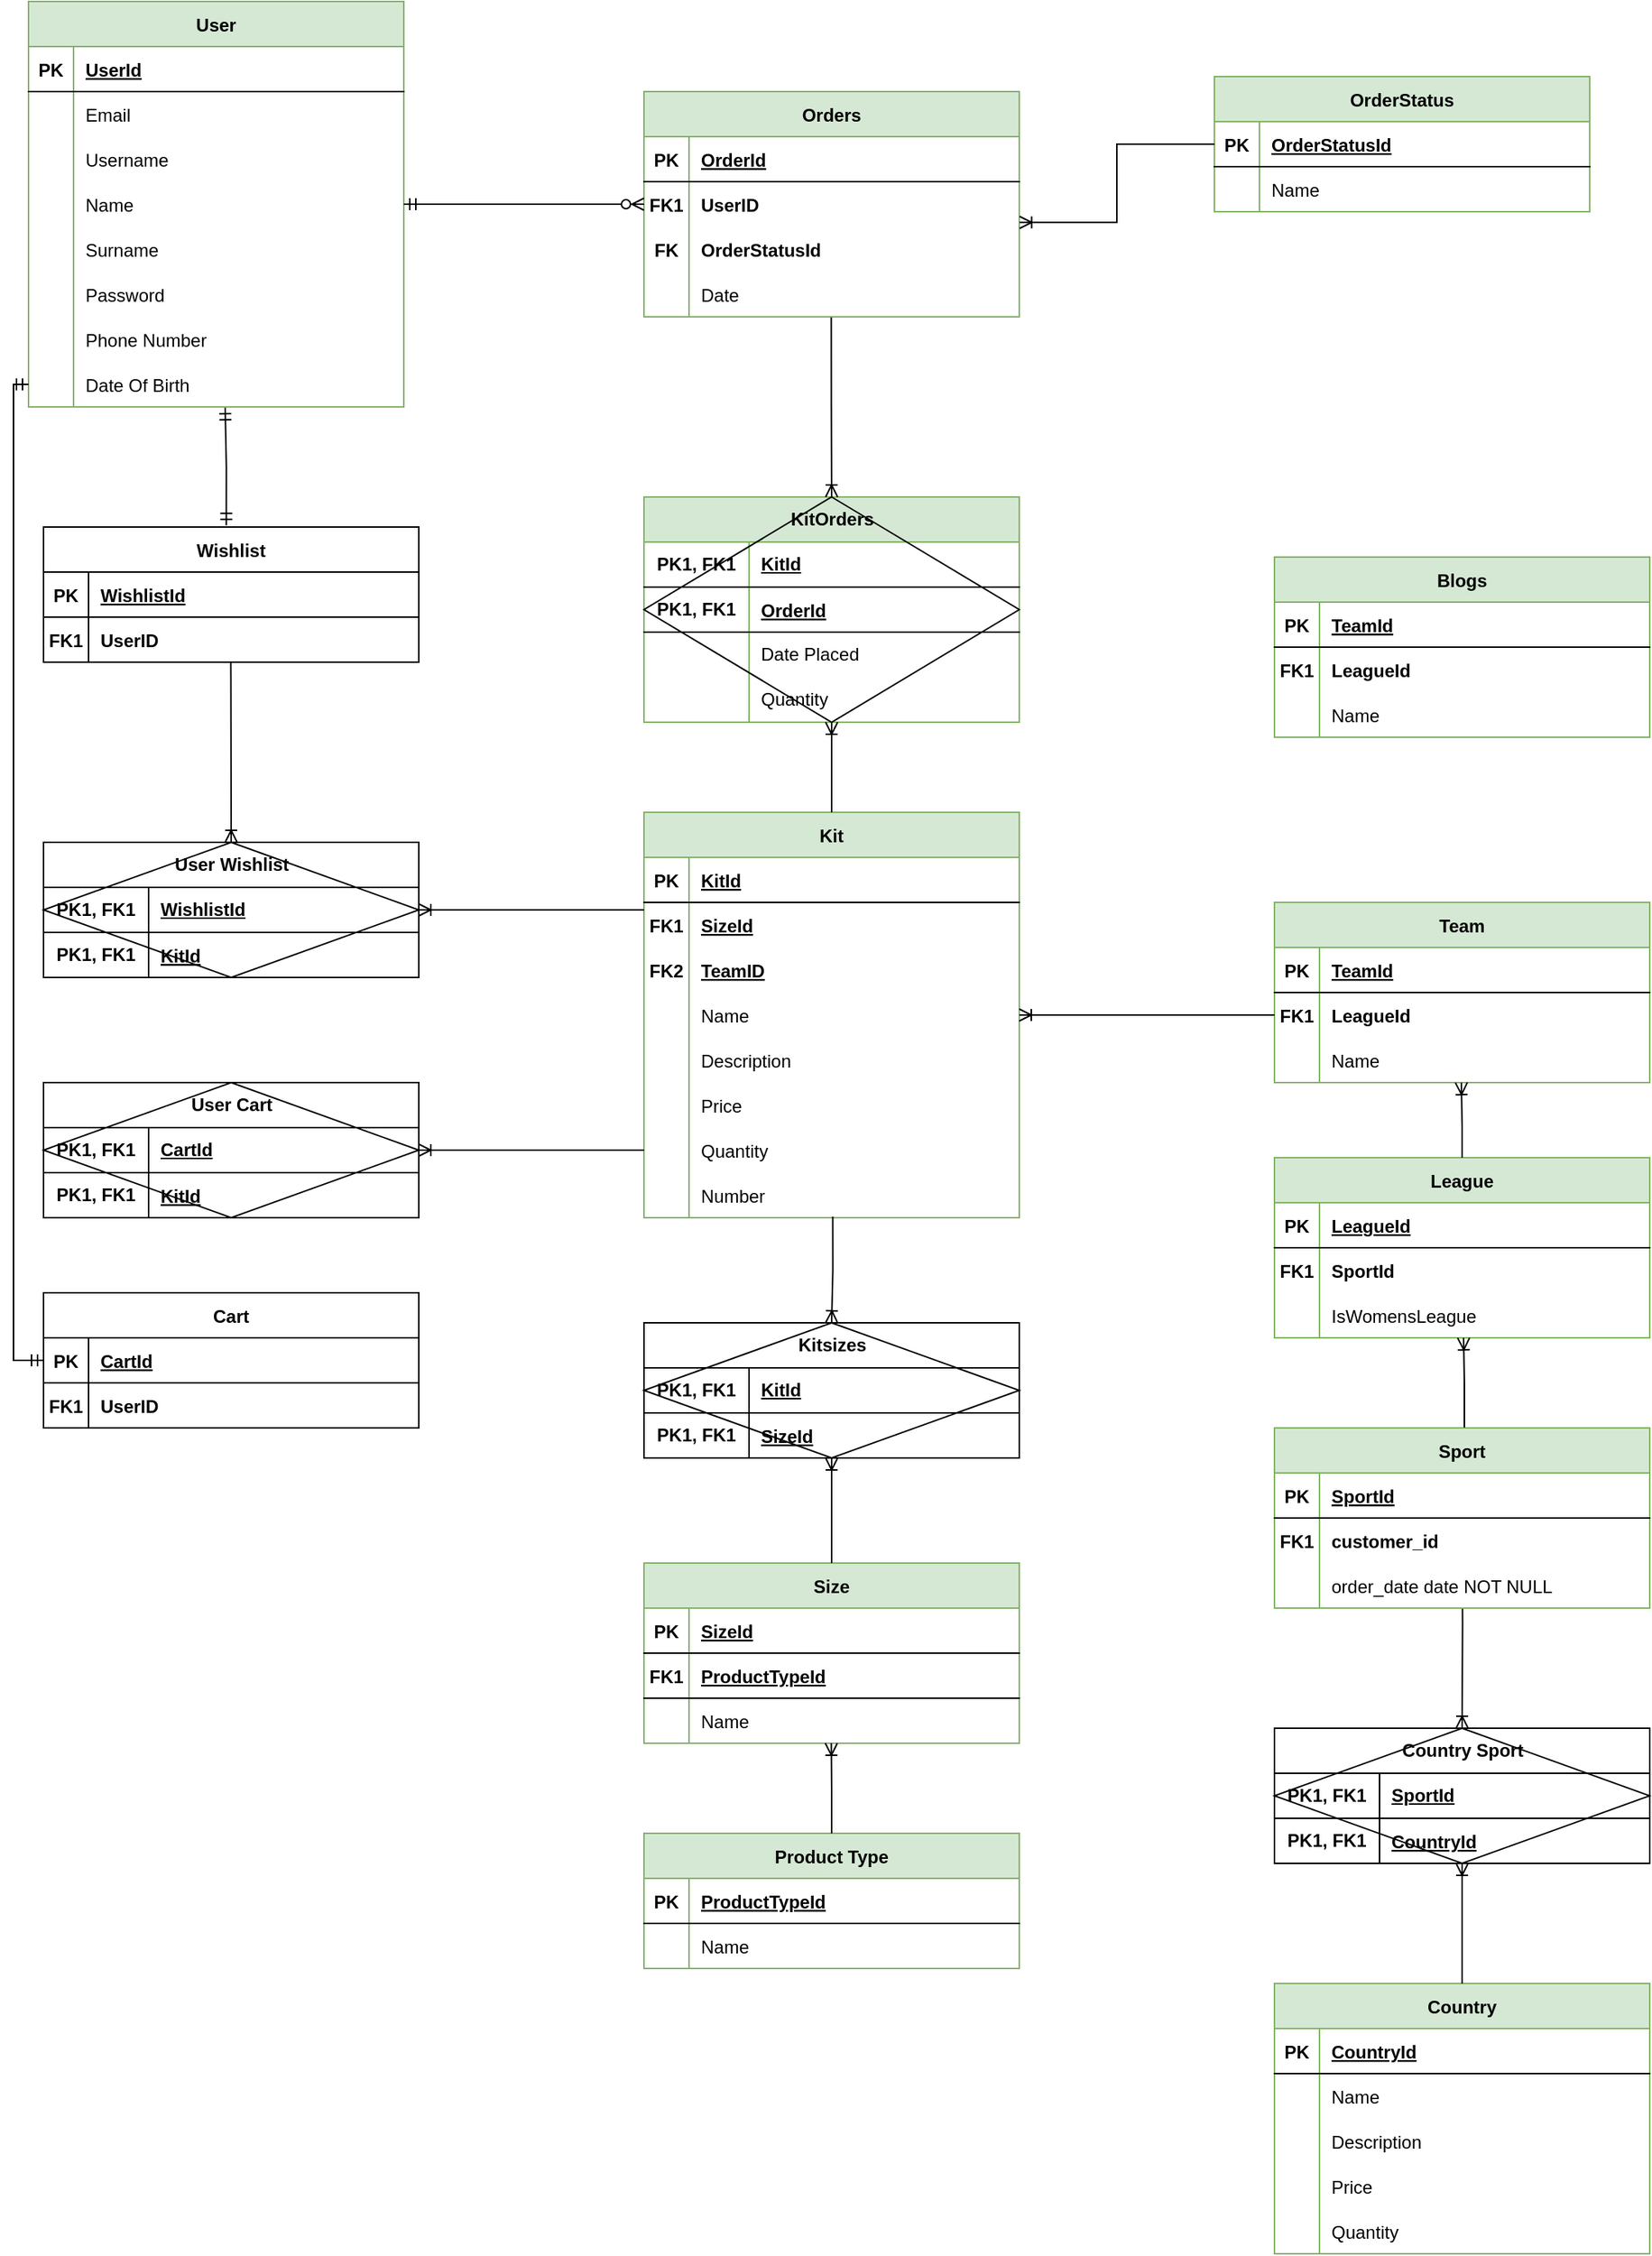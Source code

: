 <mxfile version="22.1.5" type="device">
  <diagram id="R2lEEEUBdFMjLlhIrx00" name="Page-1">
    <mxGraphModel dx="1909" dy="2064" grid="1" gridSize="10" guides="1" tooltips="1" connect="1" arrows="1" fold="1" page="1" pageScale="1" pageWidth="850" pageHeight="1100" math="0" shadow="0" extFonts="Permanent Marker^https://fonts.googleapis.com/css?family=Permanent+Marker">
      <root>
        <mxCell id="0" />
        <mxCell id="1" parent="0" />
        <mxCell id="C-vyLk0tnHw3VtMMgP7b-2" value="Orders" style="shape=table;startSize=30;container=1;collapsible=1;childLayout=tableLayout;fixedRows=1;rowLines=0;fontStyle=1;align=center;resizeLast=1;fillColor=#d5e8d4;strokeColor=#82b366;" parent="1" vertex="1">
          <mxGeometry x="450" y="40" width="250" height="150" as="geometry" />
        </mxCell>
        <mxCell id="C-vyLk0tnHw3VtMMgP7b-3" value="" style="shape=partialRectangle;collapsible=0;dropTarget=0;pointerEvents=0;fillColor=none;points=[[0,0.5],[1,0.5]];portConstraint=eastwest;top=0;left=0;right=0;bottom=1;" parent="C-vyLk0tnHw3VtMMgP7b-2" vertex="1">
          <mxGeometry y="30" width="250" height="30" as="geometry" />
        </mxCell>
        <mxCell id="C-vyLk0tnHw3VtMMgP7b-4" value="PK" style="shape=partialRectangle;overflow=hidden;connectable=0;fillColor=none;top=0;left=0;bottom=0;right=0;fontStyle=1;" parent="C-vyLk0tnHw3VtMMgP7b-3" vertex="1">
          <mxGeometry width="30" height="30" as="geometry">
            <mxRectangle width="30" height="30" as="alternateBounds" />
          </mxGeometry>
        </mxCell>
        <mxCell id="C-vyLk0tnHw3VtMMgP7b-5" value="OrderId" style="shape=partialRectangle;overflow=hidden;connectable=0;fillColor=none;top=0;left=0;bottom=0;right=0;align=left;spacingLeft=6;fontStyle=5;" parent="C-vyLk0tnHw3VtMMgP7b-3" vertex="1">
          <mxGeometry x="30" width="220" height="30" as="geometry">
            <mxRectangle width="220" height="30" as="alternateBounds" />
          </mxGeometry>
        </mxCell>
        <mxCell id="C-vyLk0tnHw3VtMMgP7b-6" value="" style="shape=partialRectangle;collapsible=0;dropTarget=0;pointerEvents=0;fillColor=none;points=[[0,0.5],[1,0.5]];portConstraint=eastwest;top=0;left=0;right=0;bottom=0;" parent="C-vyLk0tnHw3VtMMgP7b-2" vertex="1">
          <mxGeometry y="60" width="250" height="30" as="geometry" />
        </mxCell>
        <mxCell id="C-vyLk0tnHw3VtMMgP7b-7" value="FK1" style="shape=partialRectangle;overflow=hidden;connectable=0;fillColor=none;top=0;left=0;bottom=0;right=0;fontStyle=1" parent="C-vyLk0tnHw3VtMMgP7b-6" vertex="1">
          <mxGeometry width="30" height="30" as="geometry">
            <mxRectangle width="30" height="30" as="alternateBounds" />
          </mxGeometry>
        </mxCell>
        <mxCell id="C-vyLk0tnHw3VtMMgP7b-8" value="UserID" style="shape=partialRectangle;overflow=hidden;connectable=0;fillColor=none;top=0;left=0;bottom=0;right=0;align=left;spacingLeft=6;fontStyle=1" parent="C-vyLk0tnHw3VtMMgP7b-6" vertex="1">
          <mxGeometry x="30" width="220" height="30" as="geometry">
            <mxRectangle width="220" height="30" as="alternateBounds" />
          </mxGeometry>
        </mxCell>
        <mxCell id="5oSKSr12f_GBDtRoEt-3-10" style="shape=partialRectangle;collapsible=0;dropTarget=0;pointerEvents=0;fillColor=none;points=[[0,0.5],[1,0.5]];portConstraint=eastwest;top=0;left=0;right=0;bottom=0;" parent="C-vyLk0tnHw3VtMMgP7b-2" vertex="1">
          <mxGeometry y="90" width="250" height="30" as="geometry" />
        </mxCell>
        <mxCell id="5oSKSr12f_GBDtRoEt-3-11" value="FK" style="shape=partialRectangle;overflow=hidden;connectable=0;fillColor=none;top=0;left=0;bottom=0;right=0;fontStyle=1" parent="5oSKSr12f_GBDtRoEt-3-10" vertex="1">
          <mxGeometry width="30" height="30" as="geometry">
            <mxRectangle width="30" height="30" as="alternateBounds" />
          </mxGeometry>
        </mxCell>
        <mxCell id="5oSKSr12f_GBDtRoEt-3-12" value="OrderStatusId" style="shape=partialRectangle;overflow=hidden;connectable=0;fillColor=none;top=0;left=0;bottom=0;right=0;align=left;spacingLeft=6;fontStyle=1" parent="5oSKSr12f_GBDtRoEt-3-10" vertex="1">
          <mxGeometry x="30" width="220" height="30" as="geometry">
            <mxRectangle width="220" height="30" as="alternateBounds" />
          </mxGeometry>
        </mxCell>
        <mxCell id="C-vyLk0tnHw3VtMMgP7b-9" value="" style="shape=partialRectangle;collapsible=0;dropTarget=0;pointerEvents=0;fillColor=none;points=[[0,0.5],[1,0.5]];portConstraint=eastwest;top=0;left=0;right=0;bottom=0;" parent="C-vyLk0tnHw3VtMMgP7b-2" vertex="1">
          <mxGeometry y="120" width="250" height="30" as="geometry" />
        </mxCell>
        <mxCell id="C-vyLk0tnHw3VtMMgP7b-10" value="" style="shape=partialRectangle;overflow=hidden;connectable=0;fillColor=none;top=0;left=0;bottom=0;right=0;" parent="C-vyLk0tnHw3VtMMgP7b-9" vertex="1">
          <mxGeometry width="30" height="30" as="geometry">
            <mxRectangle width="30" height="30" as="alternateBounds" />
          </mxGeometry>
        </mxCell>
        <mxCell id="C-vyLk0tnHw3VtMMgP7b-11" value="Date" style="shape=partialRectangle;overflow=hidden;connectable=0;fillColor=none;top=0;left=0;bottom=0;right=0;align=left;spacingLeft=6;" parent="C-vyLk0tnHw3VtMMgP7b-9" vertex="1">
          <mxGeometry x="30" width="220" height="30" as="geometry">
            <mxRectangle width="220" height="30" as="alternateBounds" />
          </mxGeometry>
        </mxCell>
        <mxCell id="C-vyLk0tnHw3VtMMgP7b-23" value="User" style="shape=table;startSize=30;container=1;collapsible=1;childLayout=tableLayout;fixedRows=1;rowLines=0;fontStyle=1;align=center;resizeLast=1;fillColor=#d5e8d4;strokeColor=#82b366;" parent="1" vertex="1">
          <mxGeometry x="40" y="-20" width="250" height="270.0" as="geometry" />
        </mxCell>
        <mxCell id="C-vyLk0tnHw3VtMMgP7b-24" value="" style="shape=partialRectangle;collapsible=0;dropTarget=0;pointerEvents=0;fillColor=none;points=[[0,0.5],[1,0.5]];portConstraint=eastwest;top=0;left=0;right=0;bottom=1;" parent="C-vyLk0tnHw3VtMMgP7b-23" vertex="1">
          <mxGeometry y="30" width="250" height="30" as="geometry" />
        </mxCell>
        <mxCell id="C-vyLk0tnHw3VtMMgP7b-25" value="PK" style="shape=partialRectangle;overflow=hidden;connectable=0;fillColor=none;top=0;left=0;bottom=0;right=0;fontStyle=1;" parent="C-vyLk0tnHw3VtMMgP7b-24" vertex="1">
          <mxGeometry width="30" height="30" as="geometry">
            <mxRectangle width="30" height="30" as="alternateBounds" />
          </mxGeometry>
        </mxCell>
        <mxCell id="C-vyLk0tnHw3VtMMgP7b-26" value="UserId" style="shape=partialRectangle;overflow=hidden;connectable=0;fillColor=none;top=0;left=0;bottom=0;right=0;align=left;spacingLeft=6;fontStyle=5;" parent="C-vyLk0tnHw3VtMMgP7b-24" vertex="1">
          <mxGeometry x="30" width="220" height="30" as="geometry">
            <mxRectangle width="220" height="30" as="alternateBounds" />
          </mxGeometry>
        </mxCell>
        <mxCell id="C-vyLk0tnHw3VtMMgP7b-27" value="" style="shape=partialRectangle;collapsible=0;dropTarget=0;pointerEvents=0;fillColor=none;points=[[0,0.5],[1,0.5]];portConstraint=eastwest;top=0;left=0;right=0;bottom=0;" parent="C-vyLk0tnHw3VtMMgP7b-23" vertex="1">
          <mxGeometry y="60" width="250" height="30" as="geometry" />
        </mxCell>
        <mxCell id="C-vyLk0tnHw3VtMMgP7b-28" value="" style="shape=partialRectangle;overflow=hidden;connectable=0;fillColor=none;top=0;left=0;bottom=0;right=0;" parent="C-vyLk0tnHw3VtMMgP7b-27" vertex="1">
          <mxGeometry width="30" height="30" as="geometry">
            <mxRectangle width="30" height="30" as="alternateBounds" />
          </mxGeometry>
        </mxCell>
        <mxCell id="C-vyLk0tnHw3VtMMgP7b-29" value="Email" style="shape=partialRectangle;overflow=hidden;connectable=0;fillColor=none;top=0;left=0;bottom=0;right=0;align=left;spacingLeft=6;" parent="C-vyLk0tnHw3VtMMgP7b-27" vertex="1">
          <mxGeometry x="30" width="220" height="30" as="geometry">
            <mxRectangle width="220" height="30" as="alternateBounds" />
          </mxGeometry>
        </mxCell>
        <mxCell id="VbOd3lneGOoIZ31J0_82-13" style="shape=partialRectangle;collapsible=0;dropTarget=0;pointerEvents=0;fillColor=none;points=[[0,0.5],[1,0.5]];portConstraint=eastwest;top=0;left=0;right=0;bottom=0;" parent="C-vyLk0tnHw3VtMMgP7b-23" vertex="1">
          <mxGeometry y="90" width="250" height="30" as="geometry" />
        </mxCell>
        <mxCell id="VbOd3lneGOoIZ31J0_82-14" style="shape=partialRectangle;overflow=hidden;connectable=0;fillColor=none;top=0;left=0;bottom=0;right=0;" parent="VbOd3lneGOoIZ31J0_82-13" vertex="1">
          <mxGeometry width="30" height="30" as="geometry">
            <mxRectangle width="30" height="30" as="alternateBounds" />
          </mxGeometry>
        </mxCell>
        <mxCell id="VbOd3lneGOoIZ31J0_82-15" value="Username" style="shape=partialRectangle;overflow=hidden;connectable=0;fillColor=none;top=0;left=0;bottom=0;right=0;align=left;spacingLeft=6;" parent="VbOd3lneGOoIZ31J0_82-13" vertex="1">
          <mxGeometry x="30" width="220" height="30" as="geometry">
            <mxRectangle width="220" height="30" as="alternateBounds" />
          </mxGeometry>
        </mxCell>
        <mxCell id="VbOd3lneGOoIZ31J0_82-10" style="shape=partialRectangle;collapsible=0;dropTarget=0;pointerEvents=0;fillColor=none;points=[[0,0.5],[1,0.5]];portConstraint=eastwest;top=0;left=0;right=0;bottom=0;" parent="C-vyLk0tnHw3VtMMgP7b-23" vertex="1">
          <mxGeometry y="120" width="250" height="30" as="geometry" />
        </mxCell>
        <mxCell id="VbOd3lneGOoIZ31J0_82-11" style="shape=partialRectangle;overflow=hidden;connectable=0;fillColor=none;top=0;left=0;bottom=0;right=0;" parent="VbOd3lneGOoIZ31J0_82-10" vertex="1">
          <mxGeometry width="30" height="30" as="geometry">
            <mxRectangle width="30" height="30" as="alternateBounds" />
          </mxGeometry>
        </mxCell>
        <mxCell id="VbOd3lneGOoIZ31J0_82-12" value="Name" style="shape=partialRectangle;overflow=hidden;connectable=0;fillColor=none;top=0;left=0;bottom=0;right=0;align=left;spacingLeft=6;" parent="VbOd3lneGOoIZ31J0_82-10" vertex="1">
          <mxGeometry x="30" width="220" height="30" as="geometry">
            <mxRectangle width="220" height="30" as="alternateBounds" />
          </mxGeometry>
        </mxCell>
        <mxCell id="VbOd3lneGOoIZ31J0_82-16" style="shape=partialRectangle;collapsible=0;dropTarget=0;pointerEvents=0;fillColor=none;points=[[0,0.5],[1,0.5]];portConstraint=eastwest;top=0;left=0;right=0;bottom=0;" parent="C-vyLk0tnHw3VtMMgP7b-23" vertex="1">
          <mxGeometry y="150" width="250" height="30" as="geometry" />
        </mxCell>
        <mxCell id="VbOd3lneGOoIZ31J0_82-17" style="shape=partialRectangle;overflow=hidden;connectable=0;fillColor=none;top=0;left=0;bottom=0;right=0;" parent="VbOd3lneGOoIZ31J0_82-16" vertex="1">
          <mxGeometry width="30" height="30" as="geometry">
            <mxRectangle width="30" height="30" as="alternateBounds" />
          </mxGeometry>
        </mxCell>
        <mxCell id="VbOd3lneGOoIZ31J0_82-18" value="Surname" style="shape=partialRectangle;overflow=hidden;connectable=0;fillColor=none;top=0;left=0;bottom=0;right=0;align=left;spacingLeft=6;" parent="VbOd3lneGOoIZ31J0_82-16" vertex="1">
          <mxGeometry x="30" width="220" height="30" as="geometry">
            <mxRectangle width="220" height="30" as="alternateBounds" />
          </mxGeometry>
        </mxCell>
        <mxCell id="VbOd3lneGOoIZ31J0_82-7" style="shape=partialRectangle;collapsible=0;dropTarget=0;pointerEvents=0;fillColor=none;points=[[0,0.5],[1,0.5]];portConstraint=eastwest;top=0;left=0;right=0;bottom=0;" parent="C-vyLk0tnHw3VtMMgP7b-23" vertex="1">
          <mxGeometry y="180" width="250" height="30" as="geometry" />
        </mxCell>
        <mxCell id="VbOd3lneGOoIZ31J0_82-8" style="shape=partialRectangle;overflow=hidden;connectable=0;fillColor=none;top=0;left=0;bottom=0;right=0;" parent="VbOd3lneGOoIZ31J0_82-7" vertex="1">
          <mxGeometry width="30" height="30" as="geometry">
            <mxRectangle width="30" height="30" as="alternateBounds" />
          </mxGeometry>
        </mxCell>
        <mxCell id="VbOd3lneGOoIZ31J0_82-9" value="Password" style="shape=partialRectangle;overflow=hidden;connectable=0;fillColor=none;top=0;left=0;bottom=0;right=0;align=left;spacingLeft=6;" parent="VbOd3lneGOoIZ31J0_82-7" vertex="1">
          <mxGeometry x="30" width="220" height="30" as="geometry">
            <mxRectangle width="220" height="30" as="alternateBounds" />
          </mxGeometry>
        </mxCell>
        <mxCell id="VbOd3lneGOoIZ31J0_82-4" style="shape=partialRectangle;collapsible=0;dropTarget=0;pointerEvents=0;fillColor=none;points=[[0,0.5],[1,0.5]];portConstraint=eastwest;top=0;left=0;right=0;bottom=0;" parent="C-vyLk0tnHw3VtMMgP7b-23" vertex="1">
          <mxGeometry y="210" width="250" height="30" as="geometry" />
        </mxCell>
        <mxCell id="VbOd3lneGOoIZ31J0_82-5" style="shape=partialRectangle;overflow=hidden;connectable=0;fillColor=none;top=0;left=0;bottom=0;right=0;" parent="VbOd3lneGOoIZ31J0_82-4" vertex="1">
          <mxGeometry width="30" height="30" as="geometry">
            <mxRectangle width="30" height="30" as="alternateBounds" />
          </mxGeometry>
        </mxCell>
        <mxCell id="VbOd3lneGOoIZ31J0_82-6" value="Phone Number" style="shape=partialRectangle;overflow=hidden;connectable=0;fillColor=none;top=0;left=0;bottom=0;right=0;align=left;spacingLeft=6;" parent="VbOd3lneGOoIZ31J0_82-4" vertex="1">
          <mxGeometry x="30" width="220" height="30" as="geometry">
            <mxRectangle width="220" height="30" as="alternateBounds" />
          </mxGeometry>
        </mxCell>
        <mxCell id="VbOd3lneGOoIZ31J0_82-1" style="shape=partialRectangle;collapsible=0;dropTarget=0;pointerEvents=0;fillColor=none;points=[[0,0.5],[1,0.5]];portConstraint=eastwest;top=0;left=0;right=0;bottom=0;" parent="C-vyLk0tnHw3VtMMgP7b-23" vertex="1">
          <mxGeometry y="240" width="250" height="30" as="geometry" />
        </mxCell>
        <mxCell id="VbOd3lneGOoIZ31J0_82-2" style="shape=partialRectangle;overflow=hidden;connectable=0;fillColor=none;top=0;left=0;bottom=0;right=0;" parent="VbOd3lneGOoIZ31J0_82-1" vertex="1">
          <mxGeometry width="30" height="30" as="geometry">
            <mxRectangle width="30" height="30" as="alternateBounds" />
          </mxGeometry>
        </mxCell>
        <mxCell id="VbOd3lneGOoIZ31J0_82-3" value="Date Of Birth" style="shape=partialRectangle;overflow=hidden;connectable=0;fillColor=none;top=0;left=0;bottom=0;right=0;align=left;spacingLeft=6;" parent="VbOd3lneGOoIZ31J0_82-1" vertex="1">
          <mxGeometry x="30" width="220" height="30" as="geometry">
            <mxRectangle width="220" height="30" as="alternateBounds" />
          </mxGeometry>
        </mxCell>
        <mxCell id="ngRLC71kVl9nHffsGAMU-1" value="Kit" style="shape=table;startSize=30;container=1;collapsible=1;childLayout=tableLayout;fixedRows=1;rowLines=0;fontStyle=1;align=center;resizeLast=1;fillColor=#d5e8d4;strokeColor=#82b366;" parent="1" vertex="1">
          <mxGeometry x="450" y="520" width="250" height="270" as="geometry" />
        </mxCell>
        <mxCell id="ngRLC71kVl9nHffsGAMU-2" value="" style="shape=partialRectangle;collapsible=0;dropTarget=0;pointerEvents=0;fillColor=none;points=[[0,0.5],[1,0.5]];portConstraint=eastwest;top=0;left=0;right=0;bottom=1;" parent="ngRLC71kVl9nHffsGAMU-1" vertex="1">
          <mxGeometry y="30" width="250" height="30" as="geometry" />
        </mxCell>
        <mxCell id="ngRLC71kVl9nHffsGAMU-3" value="PK" style="shape=partialRectangle;overflow=hidden;connectable=0;fillColor=none;top=0;left=0;bottom=0;right=0;fontStyle=1;" parent="ngRLC71kVl9nHffsGAMU-2" vertex="1">
          <mxGeometry width="30" height="30" as="geometry">
            <mxRectangle width="30" height="30" as="alternateBounds" />
          </mxGeometry>
        </mxCell>
        <mxCell id="ngRLC71kVl9nHffsGAMU-4" value="KitId" style="shape=partialRectangle;overflow=hidden;connectable=0;fillColor=none;top=0;left=0;bottom=0;right=0;align=left;spacingLeft=6;fontStyle=5;" parent="ngRLC71kVl9nHffsGAMU-2" vertex="1">
          <mxGeometry x="30" width="220" height="30" as="geometry">
            <mxRectangle width="220" height="30" as="alternateBounds" />
          </mxGeometry>
        </mxCell>
        <mxCell id="ngRLC71kVl9nHffsGAMU-17" style="shape=partialRectangle;collapsible=0;dropTarget=0;pointerEvents=0;fillColor=none;points=[[0,0.5],[1,0.5]];portConstraint=eastwest;top=0;left=0;right=0;bottom=0;" parent="ngRLC71kVl9nHffsGAMU-1" vertex="1">
          <mxGeometry y="60" width="250" height="30" as="geometry" />
        </mxCell>
        <mxCell id="ngRLC71kVl9nHffsGAMU-18" value="FK1" style="shape=partialRectangle;overflow=hidden;connectable=0;fillColor=none;top=0;left=0;bottom=0;right=0;fontStyle=1" parent="ngRLC71kVl9nHffsGAMU-17" vertex="1">
          <mxGeometry width="30" height="30" as="geometry">
            <mxRectangle width="30" height="30" as="alternateBounds" />
          </mxGeometry>
        </mxCell>
        <mxCell id="ngRLC71kVl9nHffsGAMU-19" value="SizeId" style="shape=partialRectangle;overflow=hidden;connectable=0;fillColor=none;top=0;left=0;bottom=0;right=0;align=left;spacingLeft=6;fontStyle=5" parent="ngRLC71kVl9nHffsGAMU-17" vertex="1">
          <mxGeometry x="30" width="220" height="30" as="geometry">
            <mxRectangle width="220" height="30" as="alternateBounds" />
          </mxGeometry>
        </mxCell>
        <mxCell id="5oSKSr12f_GBDtRoEt-3-1" style="shape=partialRectangle;collapsible=0;dropTarget=0;pointerEvents=0;fillColor=none;points=[[0,0.5],[1,0.5]];portConstraint=eastwest;top=0;left=0;right=0;bottom=0;" parent="ngRLC71kVl9nHffsGAMU-1" vertex="1">
          <mxGeometry y="90" width="250" height="30" as="geometry" />
        </mxCell>
        <mxCell id="5oSKSr12f_GBDtRoEt-3-2" value="FK2" style="shape=partialRectangle;overflow=hidden;connectable=0;fillColor=none;top=0;left=0;bottom=0;right=0;fontStyle=1" parent="5oSKSr12f_GBDtRoEt-3-1" vertex="1">
          <mxGeometry width="30" height="30" as="geometry">
            <mxRectangle width="30" height="30" as="alternateBounds" />
          </mxGeometry>
        </mxCell>
        <mxCell id="5oSKSr12f_GBDtRoEt-3-3" value="TeamID" style="shape=partialRectangle;overflow=hidden;connectable=0;fillColor=none;top=0;left=0;bottom=0;right=0;align=left;spacingLeft=6;fontStyle=5" parent="5oSKSr12f_GBDtRoEt-3-1" vertex="1">
          <mxGeometry x="30" width="220" height="30" as="geometry">
            <mxRectangle width="220" height="30" as="alternateBounds" />
          </mxGeometry>
        </mxCell>
        <mxCell id="ngRLC71kVl9nHffsGAMU-5" value="" style="shape=partialRectangle;collapsible=0;dropTarget=0;pointerEvents=0;fillColor=none;points=[[0,0.5],[1,0.5]];portConstraint=eastwest;top=0;left=0;right=0;bottom=0;" parent="ngRLC71kVl9nHffsGAMU-1" vertex="1">
          <mxGeometry y="120" width="250" height="30" as="geometry" />
        </mxCell>
        <mxCell id="ngRLC71kVl9nHffsGAMU-6" value="" style="shape=partialRectangle;overflow=hidden;connectable=0;fillColor=none;top=0;left=0;bottom=0;right=0;" parent="ngRLC71kVl9nHffsGAMU-5" vertex="1">
          <mxGeometry width="30" height="30" as="geometry">
            <mxRectangle width="30" height="30" as="alternateBounds" />
          </mxGeometry>
        </mxCell>
        <mxCell id="ngRLC71kVl9nHffsGAMU-7" value="Name" style="shape=partialRectangle;overflow=hidden;connectable=0;fillColor=none;top=0;left=0;bottom=0;right=0;align=left;spacingLeft=6;" parent="ngRLC71kVl9nHffsGAMU-5" vertex="1">
          <mxGeometry x="30" width="220" height="30" as="geometry">
            <mxRectangle width="220" height="30" as="alternateBounds" />
          </mxGeometry>
        </mxCell>
        <mxCell id="ngRLC71kVl9nHffsGAMU-8" value="" style="shape=partialRectangle;collapsible=0;dropTarget=0;pointerEvents=0;fillColor=none;points=[[0,0.5],[1,0.5]];portConstraint=eastwest;top=0;left=0;right=0;bottom=0;" parent="ngRLC71kVl9nHffsGAMU-1" vertex="1">
          <mxGeometry y="150" width="250" height="30" as="geometry" />
        </mxCell>
        <mxCell id="ngRLC71kVl9nHffsGAMU-9" value="" style="shape=partialRectangle;overflow=hidden;connectable=0;fillColor=none;top=0;left=0;bottom=0;right=0;" parent="ngRLC71kVl9nHffsGAMU-8" vertex="1">
          <mxGeometry width="30" height="30" as="geometry">
            <mxRectangle width="30" height="30" as="alternateBounds" />
          </mxGeometry>
        </mxCell>
        <mxCell id="ngRLC71kVl9nHffsGAMU-10" value="Description" style="shape=partialRectangle;overflow=hidden;connectable=0;fillColor=none;top=0;left=0;bottom=0;right=0;align=left;spacingLeft=6;" parent="ngRLC71kVl9nHffsGAMU-8" vertex="1">
          <mxGeometry x="30" width="220" height="30" as="geometry">
            <mxRectangle width="220" height="30" as="alternateBounds" />
          </mxGeometry>
        </mxCell>
        <mxCell id="ngRLC71kVl9nHffsGAMU-14" style="shape=partialRectangle;collapsible=0;dropTarget=0;pointerEvents=0;fillColor=none;points=[[0,0.5],[1,0.5]];portConstraint=eastwest;top=0;left=0;right=0;bottom=0;" parent="ngRLC71kVl9nHffsGAMU-1" vertex="1">
          <mxGeometry y="180" width="250" height="30" as="geometry" />
        </mxCell>
        <mxCell id="ngRLC71kVl9nHffsGAMU-15" style="shape=partialRectangle;overflow=hidden;connectable=0;fillColor=none;top=0;left=0;bottom=0;right=0;" parent="ngRLC71kVl9nHffsGAMU-14" vertex="1">
          <mxGeometry width="30" height="30" as="geometry">
            <mxRectangle width="30" height="30" as="alternateBounds" />
          </mxGeometry>
        </mxCell>
        <mxCell id="ngRLC71kVl9nHffsGAMU-16" value="Price" style="shape=partialRectangle;overflow=hidden;connectable=0;fillColor=none;top=0;left=0;bottom=0;right=0;align=left;spacingLeft=6;" parent="ngRLC71kVl9nHffsGAMU-14" vertex="1">
          <mxGeometry x="30" width="220" height="30" as="geometry">
            <mxRectangle width="220" height="30" as="alternateBounds" />
          </mxGeometry>
        </mxCell>
        <mxCell id="VbOd3lneGOoIZ31J0_82-19" style="shape=partialRectangle;collapsible=0;dropTarget=0;pointerEvents=0;fillColor=none;points=[[0,0.5],[1,0.5]];portConstraint=eastwest;top=0;left=0;right=0;bottom=0;" parent="ngRLC71kVl9nHffsGAMU-1" vertex="1">
          <mxGeometry y="210" width="250" height="30" as="geometry" />
        </mxCell>
        <mxCell id="VbOd3lneGOoIZ31J0_82-20" style="shape=partialRectangle;overflow=hidden;connectable=0;fillColor=none;top=0;left=0;bottom=0;right=0;" parent="VbOd3lneGOoIZ31J0_82-19" vertex="1">
          <mxGeometry width="30" height="30" as="geometry">
            <mxRectangle width="30" height="30" as="alternateBounds" />
          </mxGeometry>
        </mxCell>
        <mxCell id="VbOd3lneGOoIZ31J0_82-21" value="Quantity" style="shape=partialRectangle;overflow=hidden;connectable=0;fillColor=none;top=0;left=0;bottom=0;right=0;align=left;spacingLeft=6;" parent="VbOd3lneGOoIZ31J0_82-19" vertex="1">
          <mxGeometry x="30" width="220" height="30" as="geometry">
            <mxRectangle width="220" height="30" as="alternateBounds" />
          </mxGeometry>
        </mxCell>
        <mxCell id="VbOd3lneGOoIZ31J0_82-134" style="shape=partialRectangle;collapsible=0;dropTarget=0;pointerEvents=0;fillColor=none;points=[[0,0.5],[1,0.5]];portConstraint=eastwest;top=0;left=0;right=0;bottom=0;" parent="ngRLC71kVl9nHffsGAMU-1" vertex="1">
          <mxGeometry y="240" width="250" height="30" as="geometry" />
        </mxCell>
        <mxCell id="VbOd3lneGOoIZ31J0_82-135" style="shape=partialRectangle;overflow=hidden;connectable=0;fillColor=none;top=0;left=0;bottom=0;right=0;" parent="VbOd3lneGOoIZ31J0_82-134" vertex="1">
          <mxGeometry width="30" height="30" as="geometry">
            <mxRectangle width="30" height="30" as="alternateBounds" />
          </mxGeometry>
        </mxCell>
        <mxCell id="VbOd3lneGOoIZ31J0_82-136" value="Number" style="shape=partialRectangle;overflow=hidden;connectable=0;fillColor=none;top=0;left=0;bottom=0;right=0;align=left;spacingLeft=6;" parent="VbOd3lneGOoIZ31J0_82-134" vertex="1">
          <mxGeometry x="30" width="220" height="30" as="geometry">
            <mxRectangle width="220" height="30" as="alternateBounds" />
          </mxGeometry>
        </mxCell>
        <mxCell id="ngRLC71kVl9nHffsGAMU-24" value="KitOrders" style="shape=table;startSize=30;container=1;collapsible=1;childLayout=tableLayout;fixedRows=1;rowLines=0;fontStyle=1;align=center;resizeLast=1;html=1;fillColor=#d5e8d4;strokeColor=#82b366;" parent="1" vertex="1">
          <mxGeometry x="450" y="310" width="250" height="150" as="geometry" />
        </mxCell>
        <mxCell id="ngRLC71kVl9nHffsGAMU-25" value="" style="shape=tableRow;horizontal=0;startSize=0;swimlaneHead=0;swimlaneBody=0;fillColor=none;collapsible=0;dropTarget=0;points=[[0,0.5],[1,0.5]];portConstraint=eastwest;top=0;left=0;right=0;bottom=1;" parent="ngRLC71kVl9nHffsGAMU-24" vertex="1">
          <mxGeometry y="30" width="250" height="30" as="geometry" />
        </mxCell>
        <mxCell id="ngRLC71kVl9nHffsGAMU-26" value="PK1, FK1" style="shape=partialRectangle;connectable=0;fillColor=none;top=0;left=0;bottom=0;right=0;fontStyle=1;overflow=hidden;whiteSpace=wrap;html=1;" parent="ngRLC71kVl9nHffsGAMU-25" vertex="1">
          <mxGeometry width="70" height="30" as="geometry">
            <mxRectangle width="70" height="30" as="alternateBounds" />
          </mxGeometry>
        </mxCell>
        <mxCell id="ngRLC71kVl9nHffsGAMU-27" value="KitId" style="shape=partialRectangle;connectable=0;fillColor=none;top=0;left=0;bottom=0;right=0;align=left;spacingLeft=6;fontStyle=5;overflow=hidden;whiteSpace=wrap;html=1;" parent="ngRLC71kVl9nHffsGAMU-25" vertex="1">
          <mxGeometry x="70" width="180" height="30" as="geometry">
            <mxRectangle width="180" height="30" as="alternateBounds" />
          </mxGeometry>
        </mxCell>
        <mxCell id="ngRLC71kVl9nHffsGAMU-40" style="shape=tableRow;horizontal=0;startSize=0;swimlaneHead=0;swimlaneBody=0;fillColor=none;collapsible=0;dropTarget=0;points=[[0,0.5],[1,0.5]];portConstraint=eastwest;top=0;left=0;right=0;bottom=1;" parent="ngRLC71kVl9nHffsGAMU-24" vertex="1">
          <mxGeometry y="60" width="250" height="30" as="geometry" />
        </mxCell>
        <mxCell id="ngRLC71kVl9nHffsGAMU-41" style="shape=partialRectangle;connectable=0;fillColor=none;top=0;left=0;bottom=0;right=0;fontStyle=1;overflow=hidden;whiteSpace=wrap;html=1;" parent="ngRLC71kVl9nHffsGAMU-40" vertex="1">
          <mxGeometry width="70" height="30" as="geometry">
            <mxRectangle width="70" height="30" as="alternateBounds" />
          </mxGeometry>
        </mxCell>
        <mxCell id="ngRLC71kVl9nHffsGAMU-42" style="shape=partialRectangle;connectable=0;fillColor=none;top=0;left=0;bottom=0;right=0;align=left;spacingLeft=6;fontStyle=5;overflow=hidden;whiteSpace=wrap;html=1;" parent="ngRLC71kVl9nHffsGAMU-40" vertex="1">
          <mxGeometry x="70" width="180" height="30" as="geometry">
            <mxRectangle width="180" height="30" as="alternateBounds" />
          </mxGeometry>
        </mxCell>
        <mxCell id="ngRLC71kVl9nHffsGAMU-31" value="" style="shape=tableRow;horizontal=0;startSize=0;swimlaneHead=0;swimlaneBody=0;fillColor=none;collapsible=0;dropTarget=0;points=[[0,0.5],[1,0.5]];portConstraint=eastwest;top=0;left=0;right=0;bottom=0;" parent="ngRLC71kVl9nHffsGAMU-24" vertex="1">
          <mxGeometry y="90" width="250" height="30" as="geometry" />
        </mxCell>
        <mxCell id="ngRLC71kVl9nHffsGAMU-32" value="" style="shape=partialRectangle;connectable=0;fillColor=none;top=0;left=0;bottom=0;right=0;editable=1;overflow=hidden;whiteSpace=wrap;html=1;" parent="ngRLC71kVl9nHffsGAMU-31" vertex="1">
          <mxGeometry width="70" height="30" as="geometry">
            <mxRectangle width="70" height="30" as="alternateBounds" />
          </mxGeometry>
        </mxCell>
        <mxCell id="ngRLC71kVl9nHffsGAMU-33" value="Date Placed" style="shape=partialRectangle;connectable=0;fillColor=none;top=0;left=0;bottom=0;right=0;align=left;spacingLeft=6;overflow=hidden;whiteSpace=wrap;html=1;" parent="ngRLC71kVl9nHffsGAMU-31" vertex="1">
          <mxGeometry x="70" width="180" height="30" as="geometry">
            <mxRectangle width="180" height="30" as="alternateBounds" />
          </mxGeometry>
        </mxCell>
        <mxCell id="ngRLC71kVl9nHffsGAMU-34" value="" style="shape=tableRow;horizontal=0;startSize=0;swimlaneHead=0;swimlaneBody=0;fillColor=none;collapsible=0;dropTarget=0;points=[[0,0.5],[1,0.5]];portConstraint=eastwest;top=0;left=0;right=0;bottom=0;" parent="ngRLC71kVl9nHffsGAMU-24" vertex="1">
          <mxGeometry y="120" width="250" height="30" as="geometry" />
        </mxCell>
        <mxCell id="ngRLC71kVl9nHffsGAMU-35" value="" style="shape=partialRectangle;connectable=0;fillColor=none;top=0;left=0;bottom=0;right=0;editable=1;overflow=hidden;whiteSpace=wrap;html=1;" parent="ngRLC71kVl9nHffsGAMU-34" vertex="1">
          <mxGeometry width="70" height="30" as="geometry">
            <mxRectangle width="70" height="30" as="alternateBounds" />
          </mxGeometry>
        </mxCell>
        <mxCell id="ngRLC71kVl9nHffsGAMU-36" value="Quantity" style="shape=partialRectangle;connectable=0;fillColor=none;top=0;left=0;bottom=0;right=0;align=left;spacingLeft=6;overflow=hidden;whiteSpace=wrap;html=1;" parent="ngRLC71kVl9nHffsGAMU-34" vertex="1">
          <mxGeometry x="70" width="180" height="30" as="geometry">
            <mxRectangle width="180" height="30" as="alternateBounds" />
          </mxGeometry>
        </mxCell>
        <mxCell id="ngRLC71kVl9nHffsGAMU-46" value="PK1, FK1" style="shape=partialRectangle;connectable=0;fillColor=none;top=0;left=0;bottom=0;right=0;fontStyle=1;overflow=hidden;whiteSpace=wrap;html=1;" parent="1" vertex="1">
          <mxGeometry x="450" y="370" width="70" height="30" as="geometry">
            <mxRectangle width="70" height="30" as="alternateBounds" />
          </mxGeometry>
        </mxCell>
        <mxCell id="ngRLC71kVl9nHffsGAMU-47" value="OrderId" style="shape=partialRectangle;overflow=hidden;connectable=0;fillColor=none;top=0;left=0;bottom=0;right=0;align=left;spacingLeft=6;fontStyle=5;" parent="1" vertex="1">
          <mxGeometry x="520" y="370" width="220" height="30" as="geometry">
            <mxRectangle width="220" height="30" as="alternateBounds" />
          </mxGeometry>
        </mxCell>
        <mxCell id="ngRLC71kVl9nHffsGAMU-48" value="" style="shape=rhombus;perimeter=rhombusPerimeter;whiteSpace=wrap;html=1;align=center;fillColor=none;" parent="1" vertex="1">
          <mxGeometry x="450" y="310" width="250" height="150" as="geometry" />
        </mxCell>
        <mxCell id="VbOd3lneGOoIZ31J0_82-32" value="Sport" style="shape=table;startSize=30;container=1;collapsible=1;childLayout=tableLayout;fixedRows=1;rowLines=0;fontStyle=1;align=center;resizeLast=1;fillColor=#d5e8d4;strokeColor=#82b366;" parent="1" vertex="1">
          <mxGeometry x="870" y="930" width="250" height="120" as="geometry" />
        </mxCell>
        <mxCell id="VbOd3lneGOoIZ31J0_82-33" value="" style="shape=partialRectangle;collapsible=0;dropTarget=0;pointerEvents=0;fillColor=none;points=[[0,0.5],[1,0.5]];portConstraint=eastwest;top=0;left=0;right=0;bottom=1;" parent="VbOd3lneGOoIZ31J0_82-32" vertex="1">
          <mxGeometry y="30" width="250" height="30" as="geometry" />
        </mxCell>
        <mxCell id="VbOd3lneGOoIZ31J0_82-34" value="PK" style="shape=partialRectangle;overflow=hidden;connectable=0;fillColor=none;top=0;left=0;bottom=0;right=0;fontStyle=1;" parent="VbOd3lneGOoIZ31J0_82-33" vertex="1">
          <mxGeometry width="30" height="30" as="geometry">
            <mxRectangle width="30" height="30" as="alternateBounds" />
          </mxGeometry>
        </mxCell>
        <mxCell id="VbOd3lneGOoIZ31J0_82-35" value="SportId" style="shape=partialRectangle;overflow=hidden;connectable=0;fillColor=none;top=0;left=0;bottom=0;right=0;align=left;spacingLeft=6;fontStyle=5;" parent="VbOd3lneGOoIZ31J0_82-33" vertex="1">
          <mxGeometry x="30" width="220" height="30" as="geometry">
            <mxRectangle width="220" height="30" as="alternateBounds" />
          </mxGeometry>
        </mxCell>
        <mxCell id="VbOd3lneGOoIZ31J0_82-36" value="" style="shape=partialRectangle;collapsible=0;dropTarget=0;pointerEvents=0;fillColor=none;points=[[0,0.5],[1,0.5]];portConstraint=eastwest;top=0;left=0;right=0;bottom=0;" parent="VbOd3lneGOoIZ31J0_82-32" vertex="1">
          <mxGeometry y="60" width="250" height="30" as="geometry" />
        </mxCell>
        <mxCell id="VbOd3lneGOoIZ31J0_82-37" value="FK1" style="shape=partialRectangle;overflow=hidden;connectable=0;fillColor=none;top=0;left=0;bottom=0;right=0;fontStyle=1" parent="VbOd3lneGOoIZ31J0_82-36" vertex="1">
          <mxGeometry width="30" height="30" as="geometry">
            <mxRectangle width="30" height="30" as="alternateBounds" />
          </mxGeometry>
        </mxCell>
        <mxCell id="VbOd3lneGOoIZ31J0_82-38" value="customer_id " style="shape=partialRectangle;overflow=hidden;connectable=0;fillColor=none;top=0;left=0;bottom=0;right=0;align=left;spacingLeft=6;fontStyle=1" parent="VbOd3lneGOoIZ31J0_82-36" vertex="1">
          <mxGeometry x="30" width="220" height="30" as="geometry">
            <mxRectangle width="220" height="30" as="alternateBounds" />
          </mxGeometry>
        </mxCell>
        <mxCell id="VbOd3lneGOoIZ31J0_82-39" value="" style="shape=partialRectangle;collapsible=0;dropTarget=0;pointerEvents=0;fillColor=none;points=[[0,0.5],[1,0.5]];portConstraint=eastwest;top=0;left=0;right=0;bottom=0;" parent="VbOd3lneGOoIZ31J0_82-32" vertex="1">
          <mxGeometry y="90" width="250" height="30" as="geometry" />
        </mxCell>
        <mxCell id="VbOd3lneGOoIZ31J0_82-40" value="" style="shape=partialRectangle;overflow=hidden;connectable=0;fillColor=none;top=0;left=0;bottom=0;right=0;" parent="VbOd3lneGOoIZ31J0_82-39" vertex="1">
          <mxGeometry width="30" height="30" as="geometry">
            <mxRectangle width="30" height="30" as="alternateBounds" />
          </mxGeometry>
        </mxCell>
        <mxCell id="VbOd3lneGOoIZ31J0_82-41" value="order_date date NOT NULL" style="shape=partialRectangle;overflow=hidden;connectable=0;fillColor=none;top=0;left=0;bottom=0;right=0;align=left;spacingLeft=6;" parent="VbOd3lneGOoIZ31J0_82-39" vertex="1">
          <mxGeometry x="30" width="220" height="30" as="geometry">
            <mxRectangle width="220" height="30" as="alternateBounds" />
          </mxGeometry>
        </mxCell>
        <mxCell id="VbOd3lneGOoIZ31J0_82-67" value="Country" style="shape=table;startSize=30;container=1;collapsible=1;childLayout=tableLayout;fixedRows=1;rowLines=0;fontStyle=1;align=center;resizeLast=1;fillColor=#d5e8d4;strokeColor=#82b366;" parent="1" vertex="1">
          <mxGeometry x="870" y="1300" width="250" height="180" as="geometry" />
        </mxCell>
        <mxCell id="VbOd3lneGOoIZ31J0_82-68" value="" style="shape=partialRectangle;collapsible=0;dropTarget=0;pointerEvents=0;fillColor=none;points=[[0,0.5],[1,0.5]];portConstraint=eastwest;top=0;left=0;right=0;bottom=1;" parent="VbOd3lneGOoIZ31J0_82-67" vertex="1">
          <mxGeometry y="30" width="250" height="30" as="geometry" />
        </mxCell>
        <mxCell id="VbOd3lneGOoIZ31J0_82-69" value="PK" style="shape=partialRectangle;overflow=hidden;connectable=0;fillColor=none;top=0;left=0;bottom=0;right=0;fontStyle=1;" parent="VbOd3lneGOoIZ31J0_82-68" vertex="1">
          <mxGeometry width="30" height="30" as="geometry">
            <mxRectangle width="30" height="30" as="alternateBounds" />
          </mxGeometry>
        </mxCell>
        <mxCell id="VbOd3lneGOoIZ31J0_82-70" value="CountryId" style="shape=partialRectangle;overflow=hidden;connectable=0;fillColor=none;top=0;left=0;bottom=0;right=0;align=left;spacingLeft=6;fontStyle=5;" parent="VbOd3lneGOoIZ31J0_82-68" vertex="1">
          <mxGeometry x="30" width="220" height="30" as="geometry">
            <mxRectangle width="220" height="30" as="alternateBounds" />
          </mxGeometry>
        </mxCell>
        <mxCell id="VbOd3lneGOoIZ31J0_82-74" value="" style="shape=partialRectangle;collapsible=0;dropTarget=0;pointerEvents=0;fillColor=none;points=[[0,0.5],[1,0.5]];portConstraint=eastwest;top=0;left=0;right=0;bottom=0;" parent="VbOd3lneGOoIZ31J0_82-67" vertex="1">
          <mxGeometry y="60" width="250" height="30" as="geometry" />
        </mxCell>
        <mxCell id="VbOd3lneGOoIZ31J0_82-75" value="" style="shape=partialRectangle;overflow=hidden;connectable=0;fillColor=none;top=0;left=0;bottom=0;right=0;" parent="VbOd3lneGOoIZ31J0_82-74" vertex="1">
          <mxGeometry width="30" height="30" as="geometry">
            <mxRectangle width="30" height="30" as="alternateBounds" />
          </mxGeometry>
        </mxCell>
        <mxCell id="VbOd3lneGOoIZ31J0_82-76" value="Name" style="shape=partialRectangle;overflow=hidden;connectable=0;fillColor=none;top=0;left=0;bottom=0;right=0;align=left;spacingLeft=6;" parent="VbOd3lneGOoIZ31J0_82-74" vertex="1">
          <mxGeometry x="30" width="220" height="30" as="geometry">
            <mxRectangle width="220" height="30" as="alternateBounds" />
          </mxGeometry>
        </mxCell>
        <mxCell id="VbOd3lneGOoIZ31J0_82-77" value="" style="shape=partialRectangle;collapsible=0;dropTarget=0;pointerEvents=0;fillColor=none;points=[[0,0.5],[1,0.5]];portConstraint=eastwest;top=0;left=0;right=0;bottom=0;" parent="VbOd3lneGOoIZ31J0_82-67" vertex="1">
          <mxGeometry y="90" width="250" height="30" as="geometry" />
        </mxCell>
        <mxCell id="VbOd3lneGOoIZ31J0_82-78" value="" style="shape=partialRectangle;overflow=hidden;connectable=0;fillColor=none;top=0;left=0;bottom=0;right=0;" parent="VbOd3lneGOoIZ31J0_82-77" vertex="1">
          <mxGeometry width="30" height="30" as="geometry">
            <mxRectangle width="30" height="30" as="alternateBounds" />
          </mxGeometry>
        </mxCell>
        <mxCell id="VbOd3lneGOoIZ31J0_82-79" value="Description" style="shape=partialRectangle;overflow=hidden;connectable=0;fillColor=none;top=0;left=0;bottom=0;right=0;align=left;spacingLeft=6;" parent="VbOd3lneGOoIZ31J0_82-77" vertex="1">
          <mxGeometry x="30" width="220" height="30" as="geometry">
            <mxRectangle width="220" height="30" as="alternateBounds" />
          </mxGeometry>
        </mxCell>
        <mxCell id="VbOd3lneGOoIZ31J0_82-80" style="shape=partialRectangle;collapsible=0;dropTarget=0;pointerEvents=0;fillColor=none;points=[[0,0.5],[1,0.5]];portConstraint=eastwest;top=0;left=0;right=0;bottom=0;" parent="VbOd3lneGOoIZ31J0_82-67" vertex="1">
          <mxGeometry y="120" width="250" height="30" as="geometry" />
        </mxCell>
        <mxCell id="VbOd3lneGOoIZ31J0_82-81" style="shape=partialRectangle;overflow=hidden;connectable=0;fillColor=none;top=0;left=0;bottom=0;right=0;" parent="VbOd3lneGOoIZ31J0_82-80" vertex="1">
          <mxGeometry width="30" height="30" as="geometry">
            <mxRectangle width="30" height="30" as="alternateBounds" />
          </mxGeometry>
        </mxCell>
        <mxCell id="VbOd3lneGOoIZ31J0_82-82" value="Price" style="shape=partialRectangle;overflow=hidden;connectable=0;fillColor=none;top=0;left=0;bottom=0;right=0;align=left;spacingLeft=6;" parent="VbOd3lneGOoIZ31J0_82-80" vertex="1">
          <mxGeometry x="30" width="220" height="30" as="geometry">
            <mxRectangle width="220" height="30" as="alternateBounds" />
          </mxGeometry>
        </mxCell>
        <mxCell id="VbOd3lneGOoIZ31J0_82-83" style="shape=partialRectangle;collapsible=0;dropTarget=0;pointerEvents=0;fillColor=none;points=[[0,0.5],[1,0.5]];portConstraint=eastwest;top=0;left=0;right=0;bottom=0;" parent="VbOd3lneGOoIZ31J0_82-67" vertex="1">
          <mxGeometry y="150" width="250" height="30" as="geometry" />
        </mxCell>
        <mxCell id="VbOd3lneGOoIZ31J0_82-84" style="shape=partialRectangle;overflow=hidden;connectable=0;fillColor=none;top=0;left=0;bottom=0;right=0;" parent="VbOd3lneGOoIZ31J0_82-83" vertex="1">
          <mxGeometry width="30" height="30" as="geometry">
            <mxRectangle width="30" height="30" as="alternateBounds" />
          </mxGeometry>
        </mxCell>
        <mxCell id="VbOd3lneGOoIZ31J0_82-85" value="Quantity" style="shape=partialRectangle;overflow=hidden;connectable=0;fillColor=none;top=0;left=0;bottom=0;right=0;align=left;spacingLeft=6;" parent="VbOd3lneGOoIZ31J0_82-83" vertex="1">
          <mxGeometry x="30" width="220" height="30" as="geometry">
            <mxRectangle width="220" height="30" as="alternateBounds" />
          </mxGeometry>
        </mxCell>
        <mxCell id="VbOd3lneGOoIZ31J0_82-86" value="Country Sport" style="shape=table;startSize=30;container=1;collapsible=1;childLayout=tableLayout;fixedRows=1;rowLines=0;fontStyle=1;align=center;resizeLast=1;html=1;" parent="1" vertex="1">
          <mxGeometry x="870" y="1130" width="250" height="90" as="geometry" />
        </mxCell>
        <mxCell id="VbOd3lneGOoIZ31J0_82-87" value="" style="shape=tableRow;horizontal=0;startSize=0;swimlaneHead=0;swimlaneBody=0;fillColor=none;collapsible=0;dropTarget=0;points=[[0,0.5],[1,0.5]];portConstraint=eastwest;top=0;left=0;right=0;bottom=1;" parent="VbOd3lneGOoIZ31J0_82-86" vertex="1">
          <mxGeometry y="30" width="250" height="30" as="geometry" />
        </mxCell>
        <mxCell id="VbOd3lneGOoIZ31J0_82-88" value="PK1, FK1" style="shape=partialRectangle;connectable=0;fillColor=none;top=0;left=0;bottom=0;right=0;fontStyle=1;overflow=hidden;whiteSpace=wrap;html=1;" parent="VbOd3lneGOoIZ31J0_82-87" vertex="1">
          <mxGeometry width="70" height="30" as="geometry">
            <mxRectangle width="70" height="30" as="alternateBounds" />
          </mxGeometry>
        </mxCell>
        <mxCell id="VbOd3lneGOoIZ31J0_82-89" value="SportId" style="shape=partialRectangle;connectable=0;fillColor=none;top=0;left=0;bottom=0;right=0;align=left;spacingLeft=6;fontStyle=5;overflow=hidden;whiteSpace=wrap;html=1;" parent="VbOd3lneGOoIZ31J0_82-87" vertex="1">
          <mxGeometry x="70" width="180" height="30" as="geometry">
            <mxRectangle width="180" height="30" as="alternateBounds" />
          </mxGeometry>
        </mxCell>
        <mxCell id="VbOd3lneGOoIZ31J0_82-90" style="shape=tableRow;horizontal=0;startSize=0;swimlaneHead=0;swimlaneBody=0;fillColor=none;collapsible=0;dropTarget=0;points=[[0,0.5],[1,0.5]];portConstraint=eastwest;top=0;left=0;right=0;bottom=1;" parent="VbOd3lneGOoIZ31J0_82-86" vertex="1">
          <mxGeometry y="60" width="250" height="30" as="geometry" />
        </mxCell>
        <mxCell id="VbOd3lneGOoIZ31J0_82-91" style="shape=partialRectangle;connectable=0;fillColor=none;top=0;left=0;bottom=0;right=0;fontStyle=1;overflow=hidden;whiteSpace=wrap;html=1;" parent="VbOd3lneGOoIZ31J0_82-90" vertex="1">
          <mxGeometry width="70" height="30" as="geometry">
            <mxRectangle width="70" height="30" as="alternateBounds" />
          </mxGeometry>
        </mxCell>
        <mxCell id="VbOd3lneGOoIZ31J0_82-92" style="shape=partialRectangle;connectable=0;fillColor=none;top=0;left=0;bottom=0;right=0;align=left;spacingLeft=6;fontStyle=5;overflow=hidden;whiteSpace=wrap;html=1;" parent="VbOd3lneGOoIZ31J0_82-90" vertex="1">
          <mxGeometry x="70" width="180" height="30" as="geometry">
            <mxRectangle width="180" height="30" as="alternateBounds" />
          </mxGeometry>
        </mxCell>
        <mxCell id="VbOd3lneGOoIZ31J0_82-99" value="PK1, FK1" style="shape=partialRectangle;connectable=0;fillColor=none;top=0;left=0;bottom=0;right=0;fontStyle=1;overflow=hidden;whiteSpace=wrap;html=1;" parent="1" vertex="1">
          <mxGeometry x="870" y="1190" width="70" height="30" as="geometry">
            <mxRectangle width="70" height="30" as="alternateBounds" />
          </mxGeometry>
        </mxCell>
        <mxCell id="VbOd3lneGOoIZ31J0_82-100" value="CountryId" style="shape=partialRectangle;overflow=hidden;connectable=0;fillColor=none;top=0;left=0;bottom=0;right=0;align=left;spacingLeft=6;fontStyle=5;" parent="1" vertex="1">
          <mxGeometry x="940" y="1190" width="180" height="30" as="geometry">
            <mxRectangle width="220" height="30" as="alternateBounds" />
          </mxGeometry>
        </mxCell>
        <mxCell id="VbOd3lneGOoIZ31J0_82-101" value="" style="shape=rhombus;perimeter=rhombusPerimeter;whiteSpace=wrap;html=1;align=center;fillColor=none;" parent="1" vertex="1">
          <mxGeometry x="870" y="1130" width="250" height="90" as="geometry" />
        </mxCell>
        <mxCell id="VbOd3lneGOoIZ31J0_82-112" value="League" style="shape=table;startSize=30;container=1;collapsible=1;childLayout=tableLayout;fixedRows=1;rowLines=0;fontStyle=1;align=center;resizeLast=1;fillColor=#d5e8d4;strokeColor=#82b366;" parent="1" vertex="1">
          <mxGeometry x="870" y="750" width="250" height="120" as="geometry" />
        </mxCell>
        <mxCell id="VbOd3lneGOoIZ31J0_82-113" value="" style="shape=partialRectangle;collapsible=0;dropTarget=0;pointerEvents=0;fillColor=none;points=[[0,0.5],[1,0.5]];portConstraint=eastwest;top=0;left=0;right=0;bottom=1;" parent="VbOd3lneGOoIZ31J0_82-112" vertex="1">
          <mxGeometry y="30" width="250" height="30" as="geometry" />
        </mxCell>
        <mxCell id="VbOd3lneGOoIZ31J0_82-114" value="PK" style="shape=partialRectangle;overflow=hidden;connectable=0;fillColor=none;top=0;left=0;bottom=0;right=0;fontStyle=1;" parent="VbOd3lneGOoIZ31J0_82-113" vertex="1">
          <mxGeometry width="30" height="30" as="geometry">
            <mxRectangle width="30" height="30" as="alternateBounds" />
          </mxGeometry>
        </mxCell>
        <mxCell id="VbOd3lneGOoIZ31J0_82-115" value="LeagueId" style="shape=partialRectangle;overflow=hidden;connectable=0;fillColor=none;top=0;left=0;bottom=0;right=0;align=left;spacingLeft=6;fontStyle=5;" parent="VbOd3lneGOoIZ31J0_82-113" vertex="1">
          <mxGeometry x="30" width="220" height="30" as="geometry">
            <mxRectangle width="220" height="30" as="alternateBounds" />
          </mxGeometry>
        </mxCell>
        <mxCell id="VbOd3lneGOoIZ31J0_82-116" value="" style="shape=partialRectangle;collapsible=0;dropTarget=0;pointerEvents=0;fillColor=none;points=[[0,0.5],[1,0.5]];portConstraint=eastwest;top=0;left=0;right=0;bottom=0;" parent="VbOd3lneGOoIZ31J0_82-112" vertex="1">
          <mxGeometry y="60" width="250" height="30" as="geometry" />
        </mxCell>
        <mxCell id="VbOd3lneGOoIZ31J0_82-117" value="FK1" style="shape=partialRectangle;overflow=hidden;connectable=0;fillColor=none;top=0;left=0;bottom=0;right=0;fontStyle=1" parent="VbOd3lneGOoIZ31J0_82-116" vertex="1">
          <mxGeometry width="30" height="30" as="geometry">
            <mxRectangle width="30" height="30" as="alternateBounds" />
          </mxGeometry>
        </mxCell>
        <mxCell id="VbOd3lneGOoIZ31J0_82-118" value="SportId" style="shape=partialRectangle;overflow=hidden;connectable=0;fillColor=none;top=0;left=0;bottom=0;right=0;align=left;spacingLeft=6;fontStyle=1" parent="VbOd3lneGOoIZ31J0_82-116" vertex="1">
          <mxGeometry x="30" width="220" height="30" as="geometry">
            <mxRectangle width="220" height="30" as="alternateBounds" />
          </mxGeometry>
        </mxCell>
        <mxCell id="VbOd3lneGOoIZ31J0_82-119" value="" style="shape=partialRectangle;collapsible=0;dropTarget=0;pointerEvents=0;fillColor=none;points=[[0,0.5],[1,0.5]];portConstraint=eastwest;top=0;left=0;right=0;bottom=0;" parent="VbOd3lneGOoIZ31J0_82-112" vertex="1">
          <mxGeometry y="90" width="250" height="30" as="geometry" />
        </mxCell>
        <mxCell id="VbOd3lneGOoIZ31J0_82-120" value="" style="shape=partialRectangle;overflow=hidden;connectable=0;fillColor=none;top=0;left=0;bottom=0;right=0;" parent="VbOd3lneGOoIZ31J0_82-119" vertex="1">
          <mxGeometry width="30" height="30" as="geometry">
            <mxRectangle width="30" height="30" as="alternateBounds" />
          </mxGeometry>
        </mxCell>
        <mxCell id="VbOd3lneGOoIZ31J0_82-121" value="IsWomensLeague" style="shape=partialRectangle;overflow=hidden;connectable=0;fillColor=none;top=0;left=0;bottom=0;right=0;align=left;spacingLeft=6;" parent="VbOd3lneGOoIZ31J0_82-119" vertex="1">
          <mxGeometry x="30" width="220" height="30" as="geometry">
            <mxRectangle width="220" height="30" as="alternateBounds" />
          </mxGeometry>
        </mxCell>
        <mxCell id="VbOd3lneGOoIZ31J0_82-123" value="" style="edgeStyle=orthogonalEdgeStyle;fontSize=12;html=1;endArrow=ERoneToMany;rounded=0;exitX=0.506;exitY=-0.002;exitDx=0;exitDy=0;exitPerimeter=0;" parent="1" source="VbOd3lneGOoIZ31J0_82-32" edge="1">
          <mxGeometry width="100" height="100" relative="1" as="geometry">
            <mxPoint x="880" y="1020" as="sourcePoint" />
            <mxPoint x="996" y="870" as="targetPoint" />
            <Array as="points">
              <mxPoint x="997" y="900" />
              <mxPoint x="996" y="900" />
            </Array>
          </mxGeometry>
        </mxCell>
        <mxCell id="VbOd3lneGOoIZ31J0_82-124" value="Team" style="shape=table;startSize=30;container=1;collapsible=1;childLayout=tableLayout;fixedRows=1;rowLines=0;fontStyle=1;align=center;resizeLast=1;fillColor=#d5e8d4;strokeColor=#82b366;" parent="1" vertex="1">
          <mxGeometry x="870" y="580" width="250" height="120" as="geometry" />
        </mxCell>
        <mxCell id="VbOd3lneGOoIZ31J0_82-125" value="" style="shape=partialRectangle;collapsible=0;dropTarget=0;pointerEvents=0;fillColor=none;points=[[0,0.5],[1,0.5]];portConstraint=eastwest;top=0;left=0;right=0;bottom=1;" parent="VbOd3lneGOoIZ31J0_82-124" vertex="1">
          <mxGeometry y="30" width="250" height="30" as="geometry" />
        </mxCell>
        <mxCell id="VbOd3lneGOoIZ31J0_82-126" value="PK" style="shape=partialRectangle;overflow=hidden;connectable=0;fillColor=none;top=0;left=0;bottom=0;right=0;fontStyle=1;" parent="VbOd3lneGOoIZ31J0_82-125" vertex="1">
          <mxGeometry width="30" height="30" as="geometry">
            <mxRectangle width="30" height="30" as="alternateBounds" />
          </mxGeometry>
        </mxCell>
        <mxCell id="VbOd3lneGOoIZ31J0_82-127" value="TeamId" style="shape=partialRectangle;overflow=hidden;connectable=0;fillColor=none;top=0;left=0;bottom=0;right=0;align=left;spacingLeft=6;fontStyle=5;" parent="VbOd3lneGOoIZ31J0_82-125" vertex="1">
          <mxGeometry x="30" width="220" height="30" as="geometry">
            <mxRectangle width="220" height="30" as="alternateBounds" />
          </mxGeometry>
        </mxCell>
        <mxCell id="VbOd3lneGOoIZ31J0_82-128" value="" style="shape=partialRectangle;collapsible=0;dropTarget=0;pointerEvents=0;fillColor=none;points=[[0,0.5],[1,0.5]];portConstraint=eastwest;top=0;left=0;right=0;bottom=0;" parent="VbOd3lneGOoIZ31J0_82-124" vertex="1">
          <mxGeometry y="60" width="250" height="30" as="geometry" />
        </mxCell>
        <mxCell id="VbOd3lneGOoIZ31J0_82-129" value="FK1" style="shape=partialRectangle;overflow=hidden;connectable=0;fillColor=none;top=0;left=0;bottom=0;right=0;fontStyle=1" parent="VbOd3lneGOoIZ31J0_82-128" vertex="1">
          <mxGeometry width="30" height="30" as="geometry">
            <mxRectangle width="30" height="30" as="alternateBounds" />
          </mxGeometry>
        </mxCell>
        <mxCell id="VbOd3lneGOoIZ31J0_82-130" value="LeagueId" style="shape=partialRectangle;overflow=hidden;connectable=0;fillColor=none;top=0;left=0;bottom=0;right=0;align=left;spacingLeft=6;fontStyle=1" parent="VbOd3lneGOoIZ31J0_82-128" vertex="1">
          <mxGeometry x="30" width="220" height="30" as="geometry">
            <mxRectangle width="220" height="30" as="alternateBounds" />
          </mxGeometry>
        </mxCell>
        <mxCell id="VbOd3lneGOoIZ31J0_82-131" value="" style="shape=partialRectangle;collapsible=0;dropTarget=0;pointerEvents=0;fillColor=none;points=[[0,0.5],[1,0.5]];portConstraint=eastwest;top=0;left=0;right=0;bottom=0;" parent="VbOd3lneGOoIZ31J0_82-124" vertex="1">
          <mxGeometry y="90" width="250" height="30" as="geometry" />
        </mxCell>
        <mxCell id="VbOd3lneGOoIZ31J0_82-132" value="" style="shape=partialRectangle;overflow=hidden;connectable=0;fillColor=none;top=0;left=0;bottom=0;right=0;" parent="VbOd3lneGOoIZ31J0_82-131" vertex="1">
          <mxGeometry width="30" height="30" as="geometry">
            <mxRectangle width="30" height="30" as="alternateBounds" />
          </mxGeometry>
        </mxCell>
        <mxCell id="VbOd3lneGOoIZ31J0_82-133" value="Name" style="shape=partialRectangle;overflow=hidden;connectable=0;fillColor=none;top=0;left=0;bottom=0;right=0;align=left;spacingLeft=6;" parent="VbOd3lneGOoIZ31J0_82-131" vertex="1">
          <mxGeometry x="30" width="220" height="30" as="geometry">
            <mxRectangle width="220" height="30" as="alternateBounds" />
          </mxGeometry>
        </mxCell>
        <mxCell id="VbOd3lneGOoIZ31J0_82-165" value="Product Type" style="shape=table;startSize=30;container=1;collapsible=1;childLayout=tableLayout;fixedRows=1;rowLines=0;fontStyle=1;align=center;resizeLast=1;fillColor=#d5e8d4;strokeColor=#82b366;" parent="1" vertex="1">
          <mxGeometry x="450" y="1200" width="250" height="90" as="geometry" />
        </mxCell>
        <mxCell id="VbOd3lneGOoIZ31J0_82-166" value="" style="shape=partialRectangle;collapsible=0;dropTarget=0;pointerEvents=0;fillColor=none;points=[[0,0.5],[1,0.5]];portConstraint=eastwest;top=0;left=0;right=0;bottom=1;" parent="VbOd3lneGOoIZ31J0_82-165" vertex="1">
          <mxGeometry y="30" width="250" height="30" as="geometry" />
        </mxCell>
        <mxCell id="VbOd3lneGOoIZ31J0_82-167" value="PK" style="shape=partialRectangle;overflow=hidden;connectable=0;fillColor=none;top=0;left=0;bottom=0;right=0;fontStyle=1;" parent="VbOd3lneGOoIZ31J0_82-166" vertex="1">
          <mxGeometry width="30" height="30" as="geometry">
            <mxRectangle width="30" height="30" as="alternateBounds" />
          </mxGeometry>
        </mxCell>
        <mxCell id="VbOd3lneGOoIZ31J0_82-168" value="ProductTypeId" style="shape=partialRectangle;overflow=hidden;connectable=0;fillColor=none;top=0;left=0;bottom=0;right=0;align=left;spacingLeft=6;fontStyle=5;" parent="VbOd3lneGOoIZ31J0_82-166" vertex="1">
          <mxGeometry x="30" width="220" height="30" as="geometry">
            <mxRectangle width="220" height="30" as="alternateBounds" />
          </mxGeometry>
        </mxCell>
        <mxCell id="VbOd3lneGOoIZ31J0_82-172" value="" style="shape=partialRectangle;collapsible=0;dropTarget=0;pointerEvents=0;fillColor=none;points=[[0,0.5],[1,0.5]];portConstraint=eastwest;top=0;left=0;right=0;bottom=0;" parent="VbOd3lneGOoIZ31J0_82-165" vertex="1">
          <mxGeometry y="60" width="250" height="30" as="geometry" />
        </mxCell>
        <mxCell id="VbOd3lneGOoIZ31J0_82-173" value="" style="shape=partialRectangle;overflow=hidden;connectable=0;fillColor=none;top=0;left=0;bottom=0;right=0;" parent="VbOd3lneGOoIZ31J0_82-172" vertex="1">
          <mxGeometry width="30" height="30" as="geometry">
            <mxRectangle width="30" height="30" as="alternateBounds" />
          </mxGeometry>
        </mxCell>
        <mxCell id="VbOd3lneGOoIZ31J0_82-174" value="Name" style="shape=partialRectangle;overflow=hidden;connectable=0;fillColor=none;top=0;left=0;bottom=0;right=0;align=left;spacingLeft=6;" parent="VbOd3lneGOoIZ31J0_82-172" vertex="1">
          <mxGeometry x="30" width="220" height="30" as="geometry">
            <mxRectangle width="220" height="30" as="alternateBounds" />
          </mxGeometry>
        </mxCell>
        <mxCell id="5oSKSr12f_GBDtRoEt-3-7" value="" style="edgeStyle=entityRelationEdgeStyle;fontSize=12;html=1;endArrow=ERoneToMany;rounded=0;entryX=1;entryY=0.5;entryDx=0;entryDy=0;exitX=0;exitY=0.5;exitDx=0;exitDy=0;" parent="1" source="VbOd3lneGOoIZ31J0_82-128" target="ngRLC71kVl9nHffsGAMU-5" edge="1">
          <mxGeometry width="100" height="100" relative="1" as="geometry">
            <mxPoint x="560" y="800" as="sourcePoint" />
            <mxPoint x="660" y="700" as="targetPoint" />
          </mxGeometry>
        </mxCell>
        <mxCell id="5oSKSr12f_GBDtRoEt-3-8" value="" style="edgeStyle=orthogonalEdgeStyle;fontSize=12;html=1;endArrow=ERoneToMany;rounded=0;exitX=0.5;exitY=0;exitDx=0;exitDy=0;" parent="1" source="VbOd3lneGOoIZ31J0_82-112" edge="1">
          <mxGeometry width="100" height="100" relative="1" as="geometry">
            <mxPoint x="995.5" y="760" as="sourcePoint" />
            <mxPoint x="994.5" y="700" as="targetPoint" />
            <Array as="points">
              <mxPoint x="995" y="730" />
              <mxPoint x="995" y="730" />
            </Array>
          </mxGeometry>
        </mxCell>
        <mxCell id="5oSKSr12f_GBDtRoEt-3-9" value="" style="edgeStyle=orthogonalEdgeStyle;fontSize=12;html=1;endArrow=ERzeroToMany;startArrow=ERmandOne;rounded=0;entryX=0;entryY=0.5;entryDx=0;entryDy=0;exitX=1;exitY=0.5;exitDx=0;exitDy=0;" parent="1" source="VbOd3lneGOoIZ31J0_82-10" target="C-vyLk0tnHw3VtMMgP7b-6" edge="1">
          <mxGeometry width="100" height="100" relative="1" as="geometry">
            <mxPoint x="200" y="250" as="sourcePoint" />
            <mxPoint x="300" y="150" as="targetPoint" />
          </mxGeometry>
        </mxCell>
        <mxCell id="5oSKSr12f_GBDtRoEt-3-13" value="OrderStatus" style="shape=table;startSize=30;container=1;collapsible=1;childLayout=tableLayout;fixedRows=1;rowLines=0;fontStyle=1;align=center;resizeLast=1;fillColor=#d5e8d4;strokeColor=#82b366;" parent="1" vertex="1">
          <mxGeometry x="830" y="30" width="250" height="90" as="geometry" />
        </mxCell>
        <mxCell id="5oSKSr12f_GBDtRoEt-3-14" value="" style="shape=partialRectangle;collapsible=0;dropTarget=0;pointerEvents=0;fillColor=none;points=[[0,0.5],[1,0.5]];portConstraint=eastwest;top=0;left=0;right=0;bottom=1;" parent="5oSKSr12f_GBDtRoEt-3-13" vertex="1">
          <mxGeometry y="30" width="250" height="30" as="geometry" />
        </mxCell>
        <mxCell id="5oSKSr12f_GBDtRoEt-3-15" value="PK" style="shape=partialRectangle;overflow=hidden;connectable=0;fillColor=none;top=0;left=0;bottom=0;right=0;fontStyle=1;" parent="5oSKSr12f_GBDtRoEt-3-14" vertex="1">
          <mxGeometry width="30" height="30" as="geometry">
            <mxRectangle width="30" height="30" as="alternateBounds" />
          </mxGeometry>
        </mxCell>
        <mxCell id="5oSKSr12f_GBDtRoEt-3-16" value="OrderStatusId" style="shape=partialRectangle;overflow=hidden;connectable=0;fillColor=none;top=0;left=0;bottom=0;right=0;align=left;spacingLeft=6;fontStyle=5;" parent="5oSKSr12f_GBDtRoEt-3-14" vertex="1">
          <mxGeometry x="30" width="220" height="30" as="geometry">
            <mxRectangle width="220" height="30" as="alternateBounds" />
          </mxGeometry>
        </mxCell>
        <mxCell id="5oSKSr12f_GBDtRoEt-3-20" style="shape=partialRectangle;collapsible=0;dropTarget=0;pointerEvents=0;fillColor=none;points=[[0,0.5],[1,0.5]];portConstraint=eastwest;top=0;left=0;right=0;bottom=0;" parent="5oSKSr12f_GBDtRoEt-3-13" vertex="1">
          <mxGeometry y="60" width="250" height="30" as="geometry" />
        </mxCell>
        <mxCell id="5oSKSr12f_GBDtRoEt-3-21" style="shape=partialRectangle;overflow=hidden;connectable=0;fillColor=none;top=0;left=0;bottom=0;right=0;fontStyle=1" parent="5oSKSr12f_GBDtRoEt-3-20" vertex="1">
          <mxGeometry width="30" height="30" as="geometry">
            <mxRectangle width="30" height="30" as="alternateBounds" />
          </mxGeometry>
        </mxCell>
        <mxCell id="5oSKSr12f_GBDtRoEt-3-22" value="Name" style="shape=partialRectangle;overflow=hidden;connectable=0;fillColor=none;top=0;left=0;bottom=0;right=0;align=left;spacingLeft=6;fontStyle=0" parent="5oSKSr12f_GBDtRoEt-3-20" vertex="1">
          <mxGeometry x="30" width="220" height="30" as="geometry">
            <mxRectangle width="220" height="30" as="alternateBounds" />
          </mxGeometry>
        </mxCell>
        <mxCell id="5oSKSr12f_GBDtRoEt-3-26" value="" style="edgeStyle=orthogonalEdgeStyle;fontSize=12;html=1;endArrow=ERoneToMany;rounded=0;entryX=1.001;entryY=-0.096;entryDx=0;entryDy=0;exitX=0;exitY=0.5;exitDx=0;exitDy=0;entryPerimeter=0;" parent="1" source="5oSKSr12f_GBDtRoEt-3-14" target="5oSKSr12f_GBDtRoEt-3-10" edge="1">
          <mxGeometry width="100" height="100" relative="1" as="geometry">
            <mxPoint x="920" y="160" as="sourcePoint" />
            <mxPoint x="750" y="160" as="targetPoint" />
          </mxGeometry>
        </mxCell>
        <mxCell id="5oSKSr12f_GBDtRoEt-3-27" value="Size" style="shape=table;startSize=30;container=1;collapsible=1;childLayout=tableLayout;fixedRows=1;rowLines=0;fontStyle=1;align=center;resizeLast=1;fillColor=#d5e8d4;strokeColor=#82b366;" parent="1" vertex="1">
          <mxGeometry x="450" y="1020" width="250" height="120" as="geometry" />
        </mxCell>
        <mxCell id="5oSKSr12f_GBDtRoEt-3-28" value="" style="shape=partialRectangle;collapsible=0;dropTarget=0;pointerEvents=0;fillColor=none;points=[[0,0.5],[1,0.5]];portConstraint=eastwest;top=0;left=0;right=0;bottom=1;" parent="5oSKSr12f_GBDtRoEt-3-27" vertex="1">
          <mxGeometry y="30" width="250" height="30" as="geometry" />
        </mxCell>
        <mxCell id="5oSKSr12f_GBDtRoEt-3-29" value="PK" style="shape=partialRectangle;overflow=hidden;connectable=0;fillColor=none;top=0;left=0;bottom=0;right=0;fontStyle=1;" parent="5oSKSr12f_GBDtRoEt-3-28" vertex="1">
          <mxGeometry width="30" height="30" as="geometry">
            <mxRectangle width="30" height="30" as="alternateBounds" />
          </mxGeometry>
        </mxCell>
        <mxCell id="5oSKSr12f_GBDtRoEt-3-30" value="SizeId" style="shape=partialRectangle;overflow=hidden;connectable=0;fillColor=none;top=0;left=0;bottom=0;right=0;align=left;spacingLeft=6;fontStyle=5;" parent="5oSKSr12f_GBDtRoEt-3-28" vertex="1">
          <mxGeometry x="30" width="220" height="30" as="geometry">
            <mxRectangle width="220" height="30" as="alternateBounds" />
          </mxGeometry>
        </mxCell>
        <mxCell id="5oSKSr12f_GBDtRoEt-3-46" style="shape=partialRectangle;collapsible=0;dropTarget=0;pointerEvents=0;fillColor=none;points=[[0,0.5],[1,0.5]];portConstraint=eastwest;top=0;left=0;right=0;bottom=1;" parent="5oSKSr12f_GBDtRoEt-3-27" vertex="1">
          <mxGeometry y="60" width="250" height="30" as="geometry" />
        </mxCell>
        <mxCell id="5oSKSr12f_GBDtRoEt-3-47" value="FK1" style="shape=partialRectangle;overflow=hidden;connectable=0;fillColor=none;top=0;left=0;bottom=0;right=0;fontStyle=1;" parent="5oSKSr12f_GBDtRoEt-3-46" vertex="1">
          <mxGeometry width="30" height="30" as="geometry">
            <mxRectangle width="30" height="30" as="alternateBounds" />
          </mxGeometry>
        </mxCell>
        <mxCell id="5oSKSr12f_GBDtRoEt-3-48" value="ProductTypeId" style="shape=partialRectangle;overflow=hidden;connectable=0;fillColor=none;top=0;left=0;bottom=0;right=0;align=left;spacingLeft=6;fontStyle=5;" parent="5oSKSr12f_GBDtRoEt-3-46" vertex="1">
          <mxGeometry x="30" width="220" height="30" as="geometry">
            <mxRectangle width="220" height="30" as="alternateBounds" />
          </mxGeometry>
        </mxCell>
        <mxCell id="5oSKSr12f_GBDtRoEt-3-31" value="" style="shape=partialRectangle;collapsible=0;dropTarget=0;pointerEvents=0;fillColor=none;points=[[0,0.5],[1,0.5]];portConstraint=eastwest;top=0;left=0;right=0;bottom=0;" parent="5oSKSr12f_GBDtRoEt-3-27" vertex="1">
          <mxGeometry y="90" width="250" height="30" as="geometry" />
        </mxCell>
        <mxCell id="5oSKSr12f_GBDtRoEt-3-32" value="" style="shape=partialRectangle;overflow=hidden;connectable=0;fillColor=none;top=0;left=0;bottom=0;right=0;" parent="5oSKSr12f_GBDtRoEt-3-31" vertex="1">
          <mxGeometry width="30" height="30" as="geometry">
            <mxRectangle width="30" height="30" as="alternateBounds" />
          </mxGeometry>
        </mxCell>
        <mxCell id="5oSKSr12f_GBDtRoEt-3-33" value="Name" style="shape=partialRectangle;overflow=hidden;connectable=0;fillColor=none;top=0;left=0;bottom=0;right=0;align=left;spacingLeft=6;" parent="5oSKSr12f_GBDtRoEt-3-31" vertex="1">
          <mxGeometry x="30" width="220" height="30" as="geometry">
            <mxRectangle width="220" height="30" as="alternateBounds" />
          </mxGeometry>
        </mxCell>
        <mxCell id="5oSKSr12f_GBDtRoEt-3-41" value="" style="edgeStyle=orthogonalEdgeStyle;fontSize=12;html=1;endArrow=ERoneToMany;rounded=0;exitX=0.5;exitY=0;exitDx=0;exitDy=0;entryX=0.5;entryY=1;entryDx=0;entryDy=0;" parent="1" source="5oSKSr12f_GBDtRoEt-3-27" edge="1" target="QPolrThMsHtZLzxFbE7b-10">
          <mxGeometry width="100" height="100" relative="1" as="geometry">
            <mxPoint x="700" y="825" as="sourcePoint" />
            <mxPoint x="575" y="960" as="targetPoint" />
            <Array as="points" />
          </mxGeometry>
        </mxCell>
        <mxCell id="5oSKSr12f_GBDtRoEt-3-42" value="" style="edgeStyle=orthogonalEdgeStyle;fontSize=12;html=1;endArrow=ERoneToMany;rounded=0;exitX=0.5;exitY=0;exitDx=0;exitDy=0;" parent="1" source="VbOd3lneGOoIZ31J0_82-165" edge="1">
          <mxGeometry width="100" height="100" relative="1" as="geometry">
            <mxPoint x="574.78" y="1230" as="sourcePoint" />
            <mxPoint x="574.78" y="1140" as="targetPoint" />
            <Array as="points" />
          </mxGeometry>
        </mxCell>
        <mxCell id="5oSKSr12f_GBDtRoEt-3-49" value="" style="edgeStyle=orthogonalEdgeStyle;fontSize=12;html=1;endArrow=ERoneToMany;rounded=0;entryX=0.5;entryY=0;entryDx=0;entryDy=0;exitX=0.499;exitY=1.011;exitDx=0;exitDy=0;exitPerimeter=0;" parent="1" source="C-vyLk0tnHw3VtMMgP7b-9" target="ngRLC71kVl9nHffsGAMU-48" edge="1">
          <mxGeometry width="100" height="100" relative="1" as="geometry">
            <mxPoint x="840" y="85" as="sourcePoint" />
            <mxPoint x="710" y="137" as="targetPoint" />
          </mxGeometry>
        </mxCell>
        <mxCell id="5oSKSr12f_GBDtRoEt-3-50" value="" style="edgeStyle=orthogonalEdgeStyle;fontSize=12;html=1;endArrow=ERoneToMany;rounded=0;entryX=0.5;entryY=1;entryDx=0;entryDy=0;exitX=0.5;exitY=0;exitDx=0;exitDy=0;" parent="1" source="ngRLC71kVl9nHffsGAMU-1" target="ngRLC71kVl9nHffsGAMU-48" edge="1">
          <mxGeometry width="100" height="100" relative="1" as="geometry">
            <mxPoint x="585" y="200" as="sourcePoint" />
            <mxPoint x="585" y="320" as="targetPoint" />
          </mxGeometry>
        </mxCell>
        <mxCell id="5oSKSr12f_GBDtRoEt-3-51" value="" style="edgeStyle=orthogonalEdgeStyle;fontSize=12;html=1;endArrow=ERoneToMany;rounded=0;exitX=0.501;exitY=1.015;exitDx=0;exitDy=0;exitPerimeter=0;entryX=0.5;entryY=0;entryDx=0;entryDy=0;" parent="1" source="VbOd3lneGOoIZ31J0_82-39" target="VbOd3lneGOoIZ31J0_82-101" edge="1">
          <mxGeometry width="100" height="100" relative="1" as="geometry">
            <mxPoint x="1007" y="940" as="sourcePoint" />
            <mxPoint x="1006" y="880" as="targetPoint" />
            <Array as="points">
              <mxPoint x="995" y="1060" />
              <mxPoint x="995" y="1060" />
            </Array>
          </mxGeometry>
        </mxCell>
        <mxCell id="5oSKSr12f_GBDtRoEt-3-52" value="" style="edgeStyle=orthogonalEdgeStyle;fontSize=12;html=1;endArrow=ERoneToMany;rounded=0;exitX=0.5;exitY=0;exitDx=0;exitDy=0;entryX=0.5;entryY=1;entryDx=0;entryDy=0;" parent="1" source="VbOd3lneGOoIZ31J0_82-67" target="VbOd3lneGOoIZ31J0_82-101" edge="1">
          <mxGeometry width="100" height="100" relative="1" as="geometry">
            <mxPoint x="1005" y="1060" as="sourcePoint" />
            <mxPoint x="1005" y="1140" as="targetPoint" />
            <Array as="points">
              <mxPoint x="995" y="1260" />
              <mxPoint x="995" y="1260" />
            </Array>
          </mxGeometry>
        </mxCell>
        <mxCell id="5oSKSr12f_GBDtRoEt-3-53" value="Wishlist" style="shape=table;startSize=30;container=1;collapsible=1;childLayout=tableLayout;fixedRows=1;rowLines=0;fontStyle=1;align=center;resizeLast=1;" parent="1" vertex="1">
          <mxGeometry x="50" y="330" width="250" height="90" as="geometry" />
        </mxCell>
        <mxCell id="5oSKSr12f_GBDtRoEt-3-54" value="" style="shape=partialRectangle;collapsible=0;dropTarget=0;pointerEvents=0;fillColor=none;points=[[0,0.5],[1,0.5]];portConstraint=eastwest;top=0;left=0;right=0;bottom=1;" parent="5oSKSr12f_GBDtRoEt-3-53" vertex="1">
          <mxGeometry y="30" width="250" height="30" as="geometry" />
        </mxCell>
        <mxCell id="5oSKSr12f_GBDtRoEt-3-55" value="PK" style="shape=partialRectangle;overflow=hidden;connectable=0;fillColor=none;top=0;left=0;bottom=0;right=0;fontStyle=1;" parent="5oSKSr12f_GBDtRoEt-3-54" vertex="1">
          <mxGeometry width="30" height="30" as="geometry">
            <mxRectangle width="30" height="30" as="alternateBounds" />
          </mxGeometry>
        </mxCell>
        <mxCell id="5oSKSr12f_GBDtRoEt-3-56" value="WishlistId" style="shape=partialRectangle;overflow=hidden;connectable=0;fillColor=none;top=0;left=0;bottom=0;right=0;align=left;spacingLeft=6;fontStyle=5;" parent="5oSKSr12f_GBDtRoEt-3-54" vertex="1">
          <mxGeometry x="30" width="220" height="30" as="geometry">
            <mxRectangle width="220" height="30" as="alternateBounds" />
          </mxGeometry>
        </mxCell>
        <mxCell id="5oSKSr12f_GBDtRoEt-3-57" value="" style="shape=partialRectangle;collapsible=0;dropTarget=0;pointerEvents=0;fillColor=none;points=[[0,0.5],[1,0.5]];portConstraint=eastwest;top=0;left=0;right=0;bottom=0;" parent="5oSKSr12f_GBDtRoEt-3-53" vertex="1">
          <mxGeometry y="60" width="250" height="30" as="geometry" />
        </mxCell>
        <mxCell id="5oSKSr12f_GBDtRoEt-3-58" value="FK1" style="shape=partialRectangle;overflow=hidden;connectable=0;fillColor=none;top=0;left=0;bottom=0;right=0;fontStyle=1" parent="5oSKSr12f_GBDtRoEt-3-57" vertex="1">
          <mxGeometry width="30" height="30" as="geometry">
            <mxRectangle width="30" height="30" as="alternateBounds" />
          </mxGeometry>
        </mxCell>
        <mxCell id="5oSKSr12f_GBDtRoEt-3-59" value="UserID" style="shape=partialRectangle;overflow=hidden;connectable=0;fillColor=none;top=0;left=0;bottom=0;right=0;align=left;spacingLeft=6;fontStyle=1" parent="5oSKSr12f_GBDtRoEt-3-57" vertex="1">
          <mxGeometry x="30" width="220" height="30" as="geometry">
            <mxRectangle width="220" height="30" as="alternateBounds" />
          </mxGeometry>
        </mxCell>
        <mxCell id="5oSKSr12f_GBDtRoEt-3-66" value="Cart" style="shape=table;startSize=30;container=1;collapsible=1;childLayout=tableLayout;fixedRows=1;rowLines=0;fontStyle=1;align=center;resizeLast=1;" parent="1" vertex="1">
          <mxGeometry x="50" y="840" width="250" height="90" as="geometry" />
        </mxCell>
        <mxCell id="5oSKSr12f_GBDtRoEt-3-67" value="" style="shape=partialRectangle;collapsible=0;dropTarget=0;pointerEvents=0;fillColor=none;points=[[0,0.5],[1,0.5]];portConstraint=eastwest;top=0;left=0;right=0;bottom=1;" parent="5oSKSr12f_GBDtRoEt-3-66" vertex="1">
          <mxGeometry y="30" width="250" height="30" as="geometry" />
        </mxCell>
        <mxCell id="5oSKSr12f_GBDtRoEt-3-68" value="PK" style="shape=partialRectangle;overflow=hidden;connectable=0;fillColor=none;top=0;left=0;bottom=0;right=0;fontStyle=1;" parent="5oSKSr12f_GBDtRoEt-3-67" vertex="1">
          <mxGeometry width="30" height="30" as="geometry">
            <mxRectangle width="30" height="30" as="alternateBounds" />
          </mxGeometry>
        </mxCell>
        <mxCell id="5oSKSr12f_GBDtRoEt-3-69" value="CartId" style="shape=partialRectangle;overflow=hidden;connectable=0;fillColor=none;top=0;left=0;bottom=0;right=0;align=left;spacingLeft=6;fontStyle=5;" parent="5oSKSr12f_GBDtRoEt-3-67" vertex="1">
          <mxGeometry x="30" width="220" height="30" as="geometry">
            <mxRectangle width="220" height="30" as="alternateBounds" />
          </mxGeometry>
        </mxCell>
        <mxCell id="5oSKSr12f_GBDtRoEt-3-70" value="" style="shape=partialRectangle;collapsible=0;dropTarget=0;pointerEvents=0;fillColor=none;points=[[0,0.5],[1,0.5]];portConstraint=eastwest;top=0;left=0;right=0;bottom=0;" parent="5oSKSr12f_GBDtRoEt-3-66" vertex="1">
          <mxGeometry y="60" width="250" height="30" as="geometry" />
        </mxCell>
        <mxCell id="5oSKSr12f_GBDtRoEt-3-71" value="FK1" style="shape=partialRectangle;overflow=hidden;connectable=0;fillColor=none;top=0;left=0;bottom=0;right=0;fontStyle=1" parent="5oSKSr12f_GBDtRoEt-3-70" vertex="1">
          <mxGeometry width="30" height="30" as="geometry">
            <mxRectangle width="30" height="30" as="alternateBounds" />
          </mxGeometry>
        </mxCell>
        <mxCell id="5oSKSr12f_GBDtRoEt-3-72" value="UserID" style="shape=partialRectangle;overflow=hidden;connectable=0;fillColor=none;top=0;left=0;bottom=0;right=0;align=left;spacingLeft=6;fontStyle=1" parent="5oSKSr12f_GBDtRoEt-3-70" vertex="1">
          <mxGeometry x="30" width="220" height="30" as="geometry">
            <mxRectangle width="220" height="30" as="alternateBounds" />
          </mxGeometry>
        </mxCell>
        <mxCell id="5oSKSr12f_GBDtRoEt-3-79" value="User Wishlist" style="shape=table;startSize=30;container=1;collapsible=1;childLayout=tableLayout;fixedRows=1;rowLines=0;fontStyle=1;align=center;resizeLast=1;html=1;" parent="1" vertex="1">
          <mxGeometry x="50" y="540" width="250" height="90" as="geometry" />
        </mxCell>
        <mxCell id="5oSKSr12f_GBDtRoEt-3-80" value="" style="shape=tableRow;horizontal=0;startSize=0;swimlaneHead=0;swimlaneBody=0;fillColor=none;collapsible=0;dropTarget=0;points=[[0,0.5],[1,0.5]];portConstraint=eastwest;top=0;left=0;right=0;bottom=1;" parent="5oSKSr12f_GBDtRoEt-3-79" vertex="1">
          <mxGeometry y="30" width="250" height="30" as="geometry" />
        </mxCell>
        <mxCell id="5oSKSr12f_GBDtRoEt-3-81" value="PK1, FK1" style="shape=partialRectangle;connectable=0;fillColor=none;top=0;left=0;bottom=0;right=0;fontStyle=1;overflow=hidden;whiteSpace=wrap;html=1;" parent="5oSKSr12f_GBDtRoEt-3-80" vertex="1">
          <mxGeometry width="70" height="30" as="geometry">
            <mxRectangle width="70" height="30" as="alternateBounds" />
          </mxGeometry>
        </mxCell>
        <mxCell id="5oSKSr12f_GBDtRoEt-3-82" value="WishlistId" style="shape=partialRectangle;connectable=0;fillColor=none;top=0;left=0;bottom=0;right=0;align=left;spacingLeft=6;fontStyle=5;overflow=hidden;whiteSpace=wrap;html=1;" parent="5oSKSr12f_GBDtRoEt-3-80" vertex="1">
          <mxGeometry x="70" width="180" height="30" as="geometry">
            <mxRectangle width="180" height="30" as="alternateBounds" />
          </mxGeometry>
        </mxCell>
        <mxCell id="5oSKSr12f_GBDtRoEt-3-83" style="shape=tableRow;horizontal=0;startSize=0;swimlaneHead=0;swimlaneBody=0;fillColor=none;collapsible=0;dropTarget=0;points=[[0,0.5],[1,0.5]];portConstraint=eastwest;top=0;left=0;right=0;bottom=1;" parent="5oSKSr12f_GBDtRoEt-3-79" vertex="1">
          <mxGeometry y="60" width="250" height="30" as="geometry" />
        </mxCell>
        <mxCell id="5oSKSr12f_GBDtRoEt-3-84" style="shape=partialRectangle;connectable=0;fillColor=none;top=0;left=0;bottom=0;right=0;fontStyle=1;overflow=hidden;whiteSpace=wrap;html=1;" parent="5oSKSr12f_GBDtRoEt-3-83" vertex="1">
          <mxGeometry width="70" height="30" as="geometry">
            <mxRectangle width="70" height="30" as="alternateBounds" />
          </mxGeometry>
        </mxCell>
        <mxCell id="5oSKSr12f_GBDtRoEt-3-85" style="shape=partialRectangle;connectable=0;fillColor=none;top=0;left=0;bottom=0;right=0;align=left;spacingLeft=6;fontStyle=5;overflow=hidden;whiteSpace=wrap;html=1;" parent="5oSKSr12f_GBDtRoEt-3-83" vertex="1">
          <mxGeometry x="70" width="180" height="30" as="geometry">
            <mxRectangle width="180" height="30" as="alternateBounds" />
          </mxGeometry>
        </mxCell>
        <mxCell id="5oSKSr12f_GBDtRoEt-3-86" value="PK1, FK1" style="shape=partialRectangle;connectable=0;fillColor=none;top=0;left=0;bottom=0;right=0;fontStyle=1;overflow=hidden;whiteSpace=wrap;html=1;" parent="1" vertex="1">
          <mxGeometry x="50" y="600" width="70" height="30" as="geometry">
            <mxRectangle width="70" height="30" as="alternateBounds" />
          </mxGeometry>
        </mxCell>
        <mxCell id="5oSKSr12f_GBDtRoEt-3-87" value="KitId" style="shape=partialRectangle;overflow=hidden;connectable=0;fillColor=none;top=0;left=0;bottom=0;right=0;align=left;spacingLeft=6;fontStyle=5;" parent="1" vertex="1">
          <mxGeometry x="120" y="600" width="180" height="30" as="geometry">
            <mxRectangle width="220" height="30" as="alternateBounds" />
          </mxGeometry>
        </mxCell>
        <mxCell id="5oSKSr12f_GBDtRoEt-3-88" value="" style="shape=rhombus;perimeter=rhombusPerimeter;whiteSpace=wrap;html=1;align=center;fillColor=none;" parent="1" vertex="1">
          <mxGeometry x="50" y="540" width="250" height="90" as="geometry" />
        </mxCell>
        <mxCell id="5oSKSr12f_GBDtRoEt-3-90" value="" style="edgeStyle=orthogonalEdgeStyle;fontSize=12;html=1;endArrow=ERmandOne;startArrow=ERmandOne;rounded=0;entryX=0.524;entryY=1.018;entryDx=0;entryDy=0;entryPerimeter=0;exitX=0.487;exitY=-0.012;exitDx=0;exitDy=0;exitPerimeter=0;" parent="1" source="5oSKSr12f_GBDtRoEt-3-53" target="VbOd3lneGOoIZ31J0_82-1" edge="1">
          <mxGeometry width="100" height="100" relative="1" as="geometry">
            <mxPoint x="-80" y="290" as="sourcePoint" />
            <mxPoint x="20" y="190" as="targetPoint" />
          </mxGeometry>
        </mxCell>
        <mxCell id="5oSKSr12f_GBDtRoEt-3-91" value="" style="edgeStyle=orthogonalEdgeStyle;fontSize=12;html=1;endArrow=ERoneToMany;rounded=0;entryX=0.5;entryY=0;entryDx=0;entryDy=0;exitX=0.499;exitY=1.01;exitDx=0;exitDy=0;exitPerimeter=0;" parent="1" source="5oSKSr12f_GBDtRoEt-3-57" target="5oSKSr12f_GBDtRoEt-3-88" edge="1">
          <mxGeometry width="100" height="100" relative="1" as="geometry">
            <mxPoint x="219.83" y="480" as="sourcePoint" />
            <mxPoint x="219.83" y="420" as="targetPoint" />
            <Array as="points">
              <mxPoint x="175" y="430" />
              <mxPoint x="175" y="430" />
            </Array>
          </mxGeometry>
        </mxCell>
        <mxCell id="5oSKSr12f_GBDtRoEt-3-92" value="" style="edgeStyle=orthogonalEdgeStyle;fontSize=12;html=1;endArrow=ERoneToMany;rounded=0;entryX=1;entryY=0.5;entryDx=0;entryDy=0;" parent="1" target="5oSKSr12f_GBDtRoEt-3-80" edge="1">
          <mxGeometry width="100" height="100" relative="1" as="geometry">
            <mxPoint x="450" y="585" as="sourcePoint" />
            <mxPoint x="185" y="550" as="targetPoint" />
            <Array as="points">
              <mxPoint x="450" y="585" />
            </Array>
          </mxGeometry>
        </mxCell>
        <mxCell id="5oSKSr12f_GBDtRoEt-3-93" value="" style="edgeStyle=orthogonalEdgeStyle;fontSize=12;html=1;endArrow=ERmandOne;startArrow=ERmandOne;rounded=0;entryX=0;entryY=0.5;entryDx=0;entryDy=0;exitX=0;exitY=0.5;exitDx=0;exitDy=0;" parent="1" source="5oSKSr12f_GBDtRoEt-3-67" target="VbOd3lneGOoIZ31J0_82-1" edge="1">
          <mxGeometry width="100" height="100" relative="1" as="geometry">
            <mxPoint x="182" y="339" as="sourcePoint" />
            <mxPoint x="181" y="261" as="targetPoint" />
          </mxGeometry>
        </mxCell>
        <mxCell id="5oSKSr12f_GBDtRoEt-3-94" value="User Cart" style="shape=table;startSize=30;container=1;collapsible=1;childLayout=tableLayout;fixedRows=1;rowLines=0;fontStyle=1;align=center;resizeLast=1;html=1;" parent="1" vertex="1">
          <mxGeometry x="50" y="700" width="250" height="90" as="geometry" />
        </mxCell>
        <mxCell id="5oSKSr12f_GBDtRoEt-3-95" value="" style="shape=tableRow;horizontal=0;startSize=0;swimlaneHead=0;swimlaneBody=0;fillColor=none;collapsible=0;dropTarget=0;points=[[0,0.5],[1,0.5]];portConstraint=eastwest;top=0;left=0;right=0;bottom=1;" parent="5oSKSr12f_GBDtRoEt-3-94" vertex="1">
          <mxGeometry y="30" width="250" height="30" as="geometry" />
        </mxCell>
        <mxCell id="5oSKSr12f_GBDtRoEt-3-96" value="PK1, FK1" style="shape=partialRectangle;connectable=0;fillColor=none;top=0;left=0;bottom=0;right=0;fontStyle=1;overflow=hidden;whiteSpace=wrap;html=1;" parent="5oSKSr12f_GBDtRoEt-3-95" vertex="1">
          <mxGeometry width="70" height="30" as="geometry">
            <mxRectangle width="70" height="30" as="alternateBounds" />
          </mxGeometry>
        </mxCell>
        <mxCell id="5oSKSr12f_GBDtRoEt-3-97" value="CartId" style="shape=partialRectangle;connectable=0;fillColor=none;top=0;left=0;bottom=0;right=0;align=left;spacingLeft=6;fontStyle=5;overflow=hidden;whiteSpace=wrap;html=1;" parent="5oSKSr12f_GBDtRoEt-3-95" vertex="1">
          <mxGeometry x="70" width="180" height="30" as="geometry">
            <mxRectangle width="180" height="30" as="alternateBounds" />
          </mxGeometry>
        </mxCell>
        <mxCell id="5oSKSr12f_GBDtRoEt-3-98" style="shape=tableRow;horizontal=0;startSize=0;swimlaneHead=0;swimlaneBody=0;fillColor=none;collapsible=0;dropTarget=0;points=[[0,0.5],[1,0.5]];portConstraint=eastwest;top=0;left=0;right=0;bottom=1;" parent="5oSKSr12f_GBDtRoEt-3-94" vertex="1">
          <mxGeometry y="60" width="250" height="30" as="geometry" />
        </mxCell>
        <mxCell id="5oSKSr12f_GBDtRoEt-3-99" style="shape=partialRectangle;connectable=0;fillColor=none;top=0;left=0;bottom=0;right=0;fontStyle=1;overflow=hidden;whiteSpace=wrap;html=1;" parent="5oSKSr12f_GBDtRoEt-3-98" vertex="1">
          <mxGeometry width="70" height="30" as="geometry">
            <mxRectangle width="70" height="30" as="alternateBounds" />
          </mxGeometry>
        </mxCell>
        <mxCell id="5oSKSr12f_GBDtRoEt-3-100" style="shape=partialRectangle;connectable=0;fillColor=none;top=0;left=0;bottom=0;right=0;align=left;spacingLeft=6;fontStyle=5;overflow=hidden;whiteSpace=wrap;html=1;" parent="5oSKSr12f_GBDtRoEt-3-98" vertex="1">
          <mxGeometry x="70" width="180" height="30" as="geometry">
            <mxRectangle width="180" height="30" as="alternateBounds" />
          </mxGeometry>
        </mxCell>
        <mxCell id="5oSKSr12f_GBDtRoEt-3-101" value="PK1, FK1" style="shape=partialRectangle;connectable=0;fillColor=none;top=0;left=0;bottom=0;right=0;fontStyle=1;overflow=hidden;whiteSpace=wrap;html=1;" parent="1" vertex="1">
          <mxGeometry x="50" y="760" width="70" height="30" as="geometry">
            <mxRectangle width="70" height="30" as="alternateBounds" />
          </mxGeometry>
        </mxCell>
        <mxCell id="5oSKSr12f_GBDtRoEt-3-102" value="KitId" style="shape=partialRectangle;overflow=hidden;connectable=0;fillColor=none;top=0;left=0;bottom=0;right=0;align=left;spacingLeft=6;fontStyle=5;" parent="1" vertex="1">
          <mxGeometry x="120" y="760" width="180" height="30" as="geometry">
            <mxRectangle width="220" height="30" as="alternateBounds" />
          </mxGeometry>
        </mxCell>
        <mxCell id="5oSKSr12f_GBDtRoEt-3-103" value="" style="shape=rhombus;perimeter=rhombusPerimeter;whiteSpace=wrap;html=1;align=center;fillColor=none;" parent="1" vertex="1">
          <mxGeometry x="50" y="700" width="250" height="90" as="geometry" />
        </mxCell>
        <mxCell id="5oSKSr12f_GBDtRoEt-3-104" value="" style="edgeStyle=orthogonalEdgeStyle;fontSize=12;html=1;endArrow=ERoneToMany;rounded=0;entryX=1;entryY=0.5;entryDx=0;entryDy=0;exitX=0;exitY=0.5;exitDx=0;exitDy=0;" parent="1" source="VbOd3lneGOoIZ31J0_82-19" target="5oSKSr12f_GBDtRoEt-3-95" edge="1">
          <mxGeometry width="100" height="100" relative="1" as="geometry">
            <mxPoint x="450" y="785" as="sourcePoint" />
            <mxPoint x="185" y="710" as="targetPoint" />
            <Array as="points">
              <mxPoint x="400" y="745" />
              <mxPoint x="400" y="745" />
            </Array>
          </mxGeometry>
        </mxCell>
        <mxCell id="QPolrThMsHtZLzxFbE7b-1" value="Kitsizes" style="shape=table;startSize=30;container=1;collapsible=1;childLayout=tableLayout;fixedRows=1;rowLines=0;fontStyle=1;align=center;resizeLast=1;html=1;" vertex="1" parent="1">
          <mxGeometry x="450" y="860" width="250" height="90" as="geometry" />
        </mxCell>
        <mxCell id="QPolrThMsHtZLzxFbE7b-2" value="" style="shape=tableRow;horizontal=0;startSize=0;swimlaneHead=0;swimlaneBody=0;fillColor=none;collapsible=0;dropTarget=0;points=[[0,0.5],[1,0.5]];portConstraint=eastwest;top=0;left=0;right=0;bottom=1;" vertex="1" parent="QPolrThMsHtZLzxFbE7b-1">
          <mxGeometry y="30" width="250" height="30" as="geometry" />
        </mxCell>
        <mxCell id="QPolrThMsHtZLzxFbE7b-3" value="PK1, FK1" style="shape=partialRectangle;connectable=0;fillColor=none;top=0;left=0;bottom=0;right=0;fontStyle=1;overflow=hidden;whiteSpace=wrap;html=1;" vertex="1" parent="QPolrThMsHtZLzxFbE7b-2">
          <mxGeometry width="70" height="30" as="geometry">
            <mxRectangle width="70" height="30" as="alternateBounds" />
          </mxGeometry>
        </mxCell>
        <mxCell id="QPolrThMsHtZLzxFbE7b-4" value="KitId" style="shape=partialRectangle;connectable=0;fillColor=none;top=0;left=0;bottom=0;right=0;align=left;spacingLeft=6;fontStyle=5;overflow=hidden;whiteSpace=wrap;html=1;" vertex="1" parent="QPolrThMsHtZLzxFbE7b-2">
          <mxGeometry x="70" width="180" height="30" as="geometry">
            <mxRectangle width="180" height="30" as="alternateBounds" />
          </mxGeometry>
        </mxCell>
        <mxCell id="QPolrThMsHtZLzxFbE7b-5" style="shape=tableRow;horizontal=0;startSize=0;swimlaneHead=0;swimlaneBody=0;fillColor=none;collapsible=0;dropTarget=0;points=[[0,0.5],[1,0.5]];portConstraint=eastwest;top=0;left=0;right=0;bottom=1;" vertex="1" parent="QPolrThMsHtZLzxFbE7b-1">
          <mxGeometry y="60" width="250" height="30" as="geometry" />
        </mxCell>
        <mxCell id="QPolrThMsHtZLzxFbE7b-6" style="shape=partialRectangle;connectable=0;fillColor=none;top=0;left=0;bottom=0;right=0;fontStyle=1;overflow=hidden;whiteSpace=wrap;html=1;" vertex="1" parent="QPolrThMsHtZLzxFbE7b-5">
          <mxGeometry width="70" height="30" as="geometry">
            <mxRectangle width="70" height="30" as="alternateBounds" />
          </mxGeometry>
        </mxCell>
        <mxCell id="QPolrThMsHtZLzxFbE7b-7" style="shape=partialRectangle;connectable=0;fillColor=none;top=0;left=0;bottom=0;right=0;align=left;spacingLeft=6;fontStyle=5;overflow=hidden;whiteSpace=wrap;html=1;" vertex="1" parent="QPolrThMsHtZLzxFbE7b-5">
          <mxGeometry x="70" width="180" height="30" as="geometry">
            <mxRectangle width="180" height="30" as="alternateBounds" />
          </mxGeometry>
        </mxCell>
        <mxCell id="QPolrThMsHtZLzxFbE7b-8" value="PK1, FK1" style="shape=partialRectangle;connectable=0;fillColor=none;top=0;left=0;bottom=0;right=0;fontStyle=1;overflow=hidden;whiteSpace=wrap;html=1;" vertex="1" parent="1">
          <mxGeometry x="450" y="920" width="70" height="30" as="geometry">
            <mxRectangle width="70" height="30" as="alternateBounds" />
          </mxGeometry>
        </mxCell>
        <mxCell id="QPolrThMsHtZLzxFbE7b-9" value="SizeId" style="shape=partialRectangle;overflow=hidden;connectable=0;fillColor=none;top=0;left=0;bottom=0;right=0;align=left;spacingLeft=6;fontStyle=5;" vertex="1" parent="1">
          <mxGeometry x="520" y="920" width="180" height="30" as="geometry">
            <mxRectangle width="220" height="30" as="alternateBounds" />
          </mxGeometry>
        </mxCell>
        <mxCell id="QPolrThMsHtZLzxFbE7b-10" value="" style="shape=rhombus;perimeter=rhombusPerimeter;whiteSpace=wrap;html=1;align=center;fillColor=none;" vertex="1" parent="1">
          <mxGeometry x="450" y="860" width="250" height="90" as="geometry" />
        </mxCell>
        <mxCell id="QPolrThMsHtZLzxFbE7b-11" value="" style="edgeStyle=orthogonalEdgeStyle;fontSize=12;html=1;endArrow=ERoneToMany;rounded=0;exitX=0.503;exitY=0.973;exitDx=0;exitDy=0;entryX=0.5;entryY=0;entryDx=0;entryDy=0;exitPerimeter=0;" edge="1" parent="1" source="VbOd3lneGOoIZ31J0_82-134" target="QPolrThMsHtZLzxFbE7b-10">
          <mxGeometry width="100" height="100" relative="1" as="geometry">
            <mxPoint x="600" y="860" as="sourcePoint" />
            <mxPoint x="600" y="790" as="targetPoint" />
            <Array as="points" />
          </mxGeometry>
        </mxCell>
        <mxCell id="QPolrThMsHtZLzxFbE7b-12" value="Blogs" style="shape=table;startSize=30;container=1;collapsible=1;childLayout=tableLayout;fixedRows=1;rowLines=0;fontStyle=1;align=center;resizeLast=1;fillColor=#d5e8d4;strokeColor=#82b366;" vertex="1" parent="1">
          <mxGeometry x="870" y="350" width="250" height="120" as="geometry" />
        </mxCell>
        <mxCell id="QPolrThMsHtZLzxFbE7b-13" value="" style="shape=partialRectangle;collapsible=0;dropTarget=0;pointerEvents=0;fillColor=none;points=[[0,0.5],[1,0.5]];portConstraint=eastwest;top=0;left=0;right=0;bottom=1;" vertex="1" parent="QPolrThMsHtZLzxFbE7b-12">
          <mxGeometry y="30" width="250" height="30" as="geometry" />
        </mxCell>
        <mxCell id="QPolrThMsHtZLzxFbE7b-14" value="PK" style="shape=partialRectangle;overflow=hidden;connectable=0;fillColor=none;top=0;left=0;bottom=0;right=0;fontStyle=1;" vertex="1" parent="QPolrThMsHtZLzxFbE7b-13">
          <mxGeometry width="30" height="30" as="geometry">
            <mxRectangle width="30" height="30" as="alternateBounds" />
          </mxGeometry>
        </mxCell>
        <mxCell id="QPolrThMsHtZLzxFbE7b-15" value="TeamId" style="shape=partialRectangle;overflow=hidden;connectable=0;fillColor=none;top=0;left=0;bottom=0;right=0;align=left;spacingLeft=6;fontStyle=5;" vertex="1" parent="QPolrThMsHtZLzxFbE7b-13">
          <mxGeometry x="30" width="220" height="30" as="geometry">
            <mxRectangle width="220" height="30" as="alternateBounds" />
          </mxGeometry>
        </mxCell>
        <mxCell id="QPolrThMsHtZLzxFbE7b-16" value="" style="shape=partialRectangle;collapsible=0;dropTarget=0;pointerEvents=0;fillColor=none;points=[[0,0.5],[1,0.5]];portConstraint=eastwest;top=0;left=0;right=0;bottom=0;" vertex="1" parent="QPolrThMsHtZLzxFbE7b-12">
          <mxGeometry y="60" width="250" height="30" as="geometry" />
        </mxCell>
        <mxCell id="QPolrThMsHtZLzxFbE7b-17" value="FK1" style="shape=partialRectangle;overflow=hidden;connectable=0;fillColor=none;top=0;left=0;bottom=0;right=0;fontStyle=1" vertex="1" parent="QPolrThMsHtZLzxFbE7b-16">
          <mxGeometry width="30" height="30" as="geometry">
            <mxRectangle width="30" height="30" as="alternateBounds" />
          </mxGeometry>
        </mxCell>
        <mxCell id="QPolrThMsHtZLzxFbE7b-18" value="LeagueId" style="shape=partialRectangle;overflow=hidden;connectable=0;fillColor=none;top=0;left=0;bottom=0;right=0;align=left;spacingLeft=6;fontStyle=1" vertex="1" parent="QPolrThMsHtZLzxFbE7b-16">
          <mxGeometry x="30" width="220" height="30" as="geometry">
            <mxRectangle width="220" height="30" as="alternateBounds" />
          </mxGeometry>
        </mxCell>
        <mxCell id="QPolrThMsHtZLzxFbE7b-19" value="" style="shape=partialRectangle;collapsible=0;dropTarget=0;pointerEvents=0;fillColor=none;points=[[0,0.5],[1,0.5]];portConstraint=eastwest;top=0;left=0;right=0;bottom=0;" vertex="1" parent="QPolrThMsHtZLzxFbE7b-12">
          <mxGeometry y="90" width="250" height="30" as="geometry" />
        </mxCell>
        <mxCell id="QPolrThMsHtZLzxFbE7b-20" value="" style="shape=partialRectangle;overflow=hidden;connectable=0;fillColor=none;top=0;left=0;bottom=0;right=0;" vertex="1" parent="QPolrThMsHtZLzxFbE7b-19">
          <mxGeometry width="30" height="30" as="geometry">
            <mxRectangle width="30" height="30" as="alternateBounds" />
          </mxGeometry>
        </mxCell>
        <mxCell id="QPolrThMsHtZLzxFbE7b-21" value="Name" style="shape=partialRectangle;overflow=hidden;connectable=0;fillColor=none;top=0;left=0;bottom=0;right=0;align=left;spacingLeft=6;" vertex="1" parent="QPolrThMsHtZLzxFbE7b-19">
          <mxGeometry x="30" width="220" height="30" as="geometry">
            <mxRectangle width="220" height="30" as="alternateBounds" />
          </mxGeometry>
        </mxCell>
      </root>
    </mxGraphModel>
  </diagram>
</mxfile>
